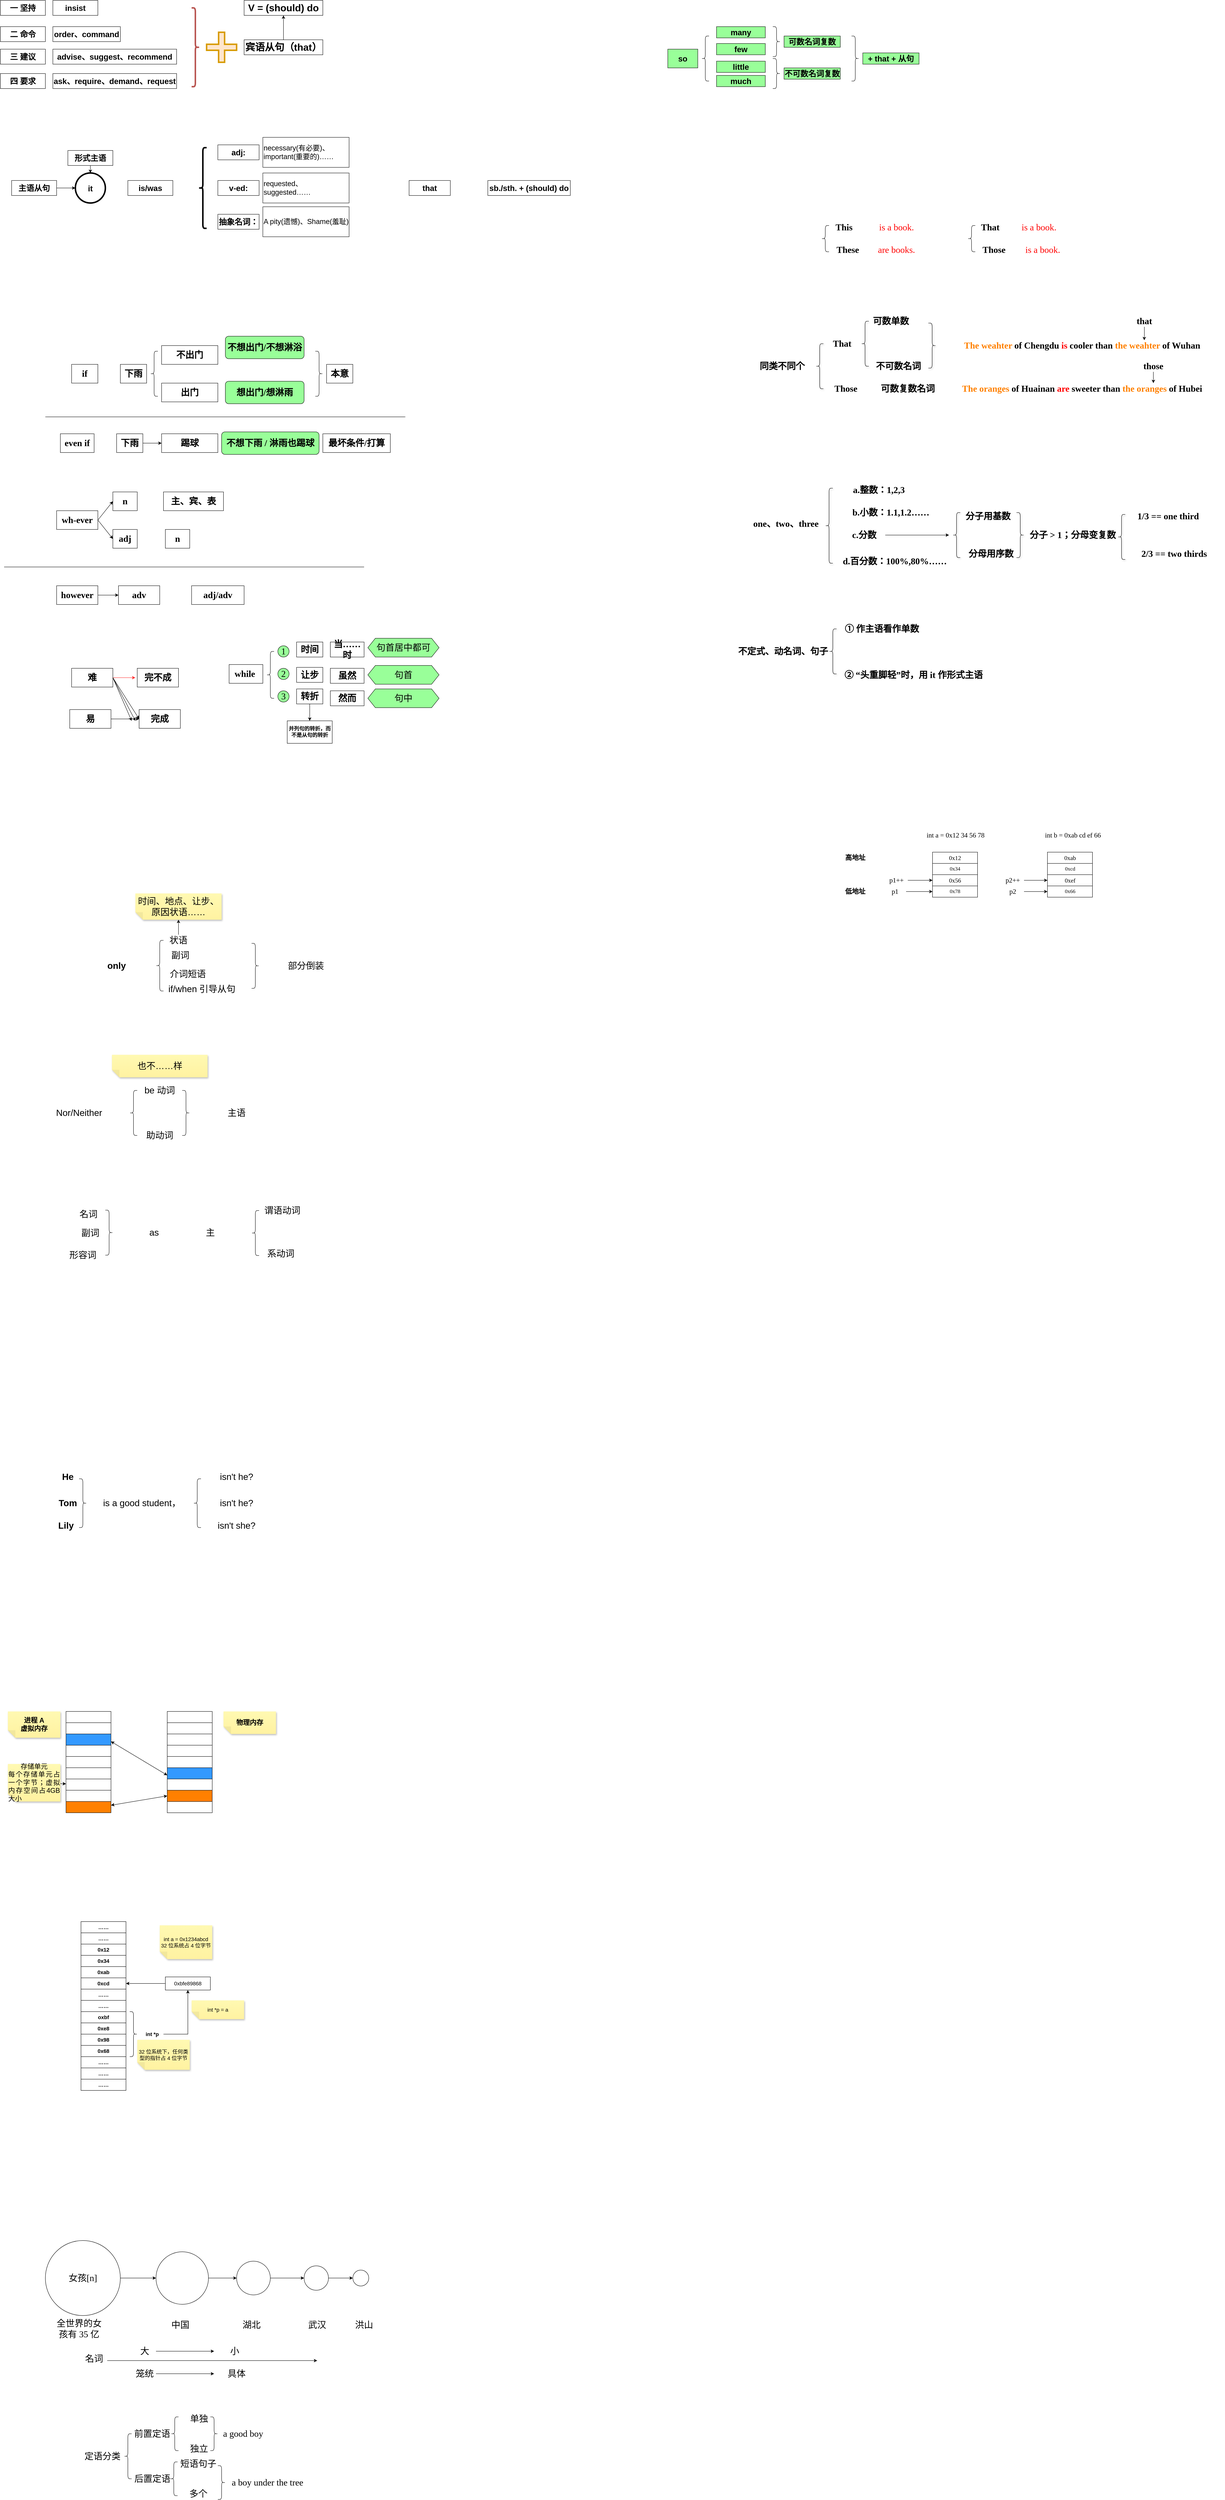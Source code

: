 <mxfile version="20.8.22" type="github">
  <diagram id="H5bZnThyTOFxZsQUVONp" name="第 1 页">
    <mxGraphModel dx="1196" dy="581" grid="1" gridSize="10" guides="1" tooltips="1" connect="1" arrows="1" fold="1" page="1" pageScale="1" pageWidth="1654" pageHeight="2336" math="0" shadow="0">
      <root>
        <mxCell id="0" />
        <mxCell id="1" parent="0" />
        <mxCell id="KYvv3Hid_eQUctE69m2f-2" value="&lt;b&gt;&lt;font style=&quot;font-size: 21px;&quot;&gt;insist&lt;/font&gt;&lt;/b&gt;" style="rounded=0;whiteSpace=wrap;html=1;" parent="1" vertex="1">
          <mxGeometry x="160" y="160" width="120" height="40" as="geometry" />
        </mxCell>
        <mxCell id="KYvv3Hid_eQUctE69m2f-3" value="&lt;span style=&quot;font-size: 21px;&quot;&gt;&lt;b&gt;order、command&lt;/b&gt;&lt;/span&gt;" style="rounded=0;whiteSpace=wrap;html=1;" parent="1" vertex="1">
          <mxGeometry x="160" y="230" width="180" height="40" as="geometry" />
        </mxCell>
        <mxCell id="KYvv3Hid_eQUctE69m2f-4" value="&lt;b&gt;&lt;font style=&quot;font-size: 21px;&quot;&gt;advise、suggest、recommend&lt;/font&gt;&lt;/b&gt;" style="rounded=0;whiteSpace=wrap;html=1;" parent="1" vertex="1">
          <mxGeometry x="160" y="290" width="330" height="40" as="geometry" />
        </mxCell>
        <mxCell id="KYvv3Hid_eQUctE69m2f-10" value="" style="shape=curlyBracket;whiteSpace=wrap;html=1;rounded=1;flipH=1;fontSize=21;fillColor=#f8cecc;strokeColor=#b85450;strokeWidth=4;" parent="1" vertex="1">
          <mxGeometry x="530" y="180" width="20" height="210" as="geometry" />
        </mxCell>
        <mxCell id="KYvv3Hid_eQUctE69m2f-27" style="edgeStyle=orthogonalEdgeStyle;rounded=0;orthogonalLoop=1;jettySize=auto;html=1;exitX=0.5;exitY=0;exitDx=0;exitDy=0;entryX=0.5;entryY=1;entryDx=0;entryDy=0;fontSize=26;" parent="1" source="KYvv3Hid_eQUctE69m2f-13" target="KYvv3Hid_eQUctE69m2f-26" edge="1">
          <mxGeometry relative="1" as="geometry" />
        </mxCell>
        <mxCell id="KYvv3Hid_eQUctE69m2f-13" value="&lt;b style=&quot;&quot;&gt;&lt;font style=&quot;font-size: 26px;&quot;&gt;宾语从句（that）&lt;/font&gt;&lt;/b&gt;" style="rounded=0;whiteSpace=wrap;html=1;" parent="1" vertex="1">
          <mxGeometry x="670" y="265" width="210" height="40" as="geometry" />
        </mxCell>
        <mxCell id="KYvv3Hid_eQUctE69m2f-20" value="&lt;b&gt;&lt;font style=&quot;font-size: 21px;&quot;&gt;ask、require、demand、request&lt;/font&gt;&lt;/b&gt;" style="rounded=0;whiteSpace=wrap;html=1;" parent="1" vertex="1">
          <mxGeometry x="160" y="355" width="330" height="40" as="geometry" />
        </mxCell>
        <mxCell id="KYvv3Hid_eQUctE69m2f-21" value="&lt;span style=&quot;font-size: 21px;&quot;&gt;&lt;b&gt;一 坚持&lt;/b&gt;&lt;/span&gt;" style="rounded=0;whiteSpace=wrap;html=1;" parent="1" vertex="1">
          <mxGeometry x="20" y="160" width="120" height="40" as="geometry" />
        </mxCell>
        <mxCell id="KYvv3Hid_eQUctE69m2f-22" value="&lt;span style=&quot;font-size: 21px;&quot;&gt;&lt;b&gt;二 命令&lt;/b&gt;&lt;/span&gt;" style="rounded=0;whiteSpace=wrap;html=1;" parent="1" vertex="1">
          <mxGeometry x="20" y="230" width="120" height="40" as="geometry" />
        </mxCell>
        <mxCell id="KYvv3Hid_eQUctE69m2f-23" value="&lt;span style=&quot;font-size: 21px;&quot;&gt;&lt;b&gt;三 建议&lt;/b&gt;&lt;/span&gt;" style="rounded=0;whiteSpace=wrap;html=1;" parent="1" vertex="1">
          <mxGeometry x="20" y="290" width="120" height="40" as="geometry" />
        </mxCell>
        <mxCell id="KYvv3Hid_eQUctE69m2f-24" value="&lt;span style=&quot;font-size: 21px;&quot;&gt;&lt;b&gt;四 要求&lt;/b&gt;&lt;/span&gt;" style="rounded=0;whiteSpace=wrap;html=1;" parent="1" vertex="1">
          <mxGeometry x="20" y="355" width="120" height="40" as="geometry" />
        </mxCell>
        <mxCell id="KYvv3Hid_eQUctE69m2f-25" value="" style="shape=cross;whiteSpace=wrap;html=1;strokeWidth=4;fontSize=21;fillColor=#ffe6cc;strokeColor=#d79b00;" parent="1" vertex="1">
          <mxGeometry x="570" y="245" width="80" height="80" as="geometry" />
        </mxCell>
        <mxCell id="KYvv3Hid_eQUctE69m2f-26" value="&lt;b style=&quot;&quot;&gt;&lt;font style=&quot;font-size: 26px;&quot;&gt;V = (should) do&lt;/font&gt;&lt;/b&gt;" style="rounded=0;whiteSpace=wrap;html=1;" parent="1" vertex="1">
          <mxGeometry x="670" y="160" width="210" height="40" as="geometry" />
        </mxCell>
        <mxCell id="KYvv3Hid_eQUctE69m2f-33" style="edgeStyle=orthogonalEdgeStyle;rounded=0;orthogonalLoop=1;jettySize=auto;html=1;exitX=1;exitY=0.5;exitDx=0;exitDy=0;entryX=0;entryY=0.5;entryDx=0;entryDy=0;fontSize=26;" parent="1" source="KYvv3Hid_eQUctE69m2f-28" target="KYvv3Hid_eQUctE69m2f-30" edge="1">
          <mxGeometry relative="1" as="geometry" />
        </mxCell>
        <mxCell id="KYvv3Hid_eQUctE69m2f-28" value="&lt;span style=&quot;font-size: 21px;&quot;&gt;&lt;b&gt;主语从句&lt;/b&gt;&lt;/span&gt;" style="rounded=0;whiteSpace=wrap;html=1;" parent="1" vertex="1">
          <mxGeometry x="50" y="640" width="120" height="40" as="geometry" />
        </mxCell>
        <mxCell id="KYvv3Hid_eQUctE69m2f-30" value="&lt;span style=&quot;font-size: 21px;&quot;&gt;&lt;b&gt;it&lt;/b&gt;&lt;/span&gt;" style="ellipse;whiteSpace=wrap;html=1;aspect=fixed;strokeWidth=4;fontSize=26;" parent="1" vertex="1">
          <mxGeometry x="220" y="620" width="80" height="80" as="geometry" />
        </mxCell>
        <mxCell id="KYvv3Hid_eQUctE69m2f-32" value="" style="edgeStyle=orthogonalEdgeStyle;rounded=0;orthogonalLoop=1;jettySize=auto;html=1;fontSize=26;" parent="1" source="KYvv3Hid_eQUctE69m2f-31" target="KYvv3Hid_eQUctE69m2f-30" edge="1">
          <mxGeometry relative="1" as="geometry" />
        </mxCell>
        <mxCell id="KYvv3Hid_eQUctE69m2f-31" value="&lt;span style=&quot;font-size: 21px;&quot;&gt;&lt;b&gt;形式主语&lt;/b&gt;&lt;/span&gt;" style="rounded=0;whiteSpace=wrap;html=1;" parent="1" vertex="1">
          <mxGeometry x="200" y="560" width="120" height="40" as="geometry" />
        </mxCell>
        <mxCell id="KYvv3Hid_eQUctE69m2f-34" value="&lt;span style=&quot;font-size: 21px;&quot;&gt;&lt;b&gt;is/was&lt;/b&gt;&lt;/span&gt;" style="rounded=0;whiteSpace=wrap;html=1;" parent="1" vertex="1">
          <mxGeometry x="360" y="640" width="120" height="40" as="geometry" />
        </mxCell>
        <mxCell id="KYvv3Hid_eQUctE69m2f-35" value="" style="shape=image;html=1;verticalAlign=top;verticalLabelPosition=bottom;labelBackgroundColor=#ffffff;imageAspect=0;aspect=fixed;image=https://cdn4.iconfinder.com/data/icons/evil-icons-user-interface/64/plus-128.png;strokeWidth=4;fontSize=26;" parent="1" vertex="1">
          <mxGeometry x="310" y="640" width="40" height="40" as="geometry" />
        </mxCell>
        <mxCell id="KYvv3Hid_eQUctE69m2f-36" value="" style="shape=image;html=1;verticalAlign=top;verticalLabelPosition=bottom;labelBackgroundColor=#ffffff;imageAspect=0;aspect=fixed;image=https://cdn4.iconfinder.com/data/icons/evil-icons-user-interface/64/plus-128.png;strokeWidth=4;fontSize=26;" parent="1" vertex="1">
          <mxGeometry x="490" y="640" width="40" height="40" as="geometry" />
        </mxCell>
        <mxCell id="KYvv3Hid_eQUctE69m2f-37" value="" style="shape=curlyBracket;whiteSpace=wrap;html=1;rounded=1;strokeWidth=4;fontSize=26;" parent="1" vertex="1">
          <mxGeometry x="550" y="552.5" width="20" height="215" as="geometry" />
        </mxCell>
        <mxCell id="KYvv3Hid_eQUctE69m2f-38" value="&lt;span style=&quot;font-size: 21px;&quot;&gt;&lt;b&gt;adj:&lt;/b&gt;&lt;/span&gt;" style="rounded=0;whiteSpace=wrap;html=1;" parent="1" vertex="1">
          <mxGeometry x="600" y="545" width="110" height="40" as="geometry" />
        </mxCell>
        <mxCell id="KYvv3Hid_eQUctE69m2f-39" value="&lt;span style=&quot;font-size: 21px;&quot;&gt;&lt;b&gt;v-ed:&lt;/b&gt;&lt;/span&gt;" style="rounded=0;whiteSpace=wrap;html=1;" parent="1" vertex="1">
          <mxGeometry x="600" y="640" width="110" height="40" as="geometry" />
        </mxCell>
        <mxCell id="KYvv3Hid_eQUctE69m2f-40" value="&lt;span style=&quot;font-size: 21px;&quot;&gt;&lt;b&gt;抽象名词：&lt;/b&gt;&lt;/span&gt;" style="rounded=0;whiteSpace=wrap;html=1;" parent="1" vertex="1">
          <mxGeometry x="600" y="730" width="110" height="40" as="geometry" />
        </mxCell>
        <mxCell id="KYvv3Hid_eQUctE69m2f-41" value="&lt;font style=&quot;font-size: 19px;&quot;&gt;necessary(有必要)、important(重要的)……&lt;/font&gt;&lt;div style=&quot;&quot;&gt;&lt;/div&gt;" style="rounded=0;whiteSpace=wrap;html=1;align=left;" parent="1" vertex="1">
          <mxGeometry x="720" y="525" width="230" height="80" as="geometry" />
        </mxCell>
        <mxCell id="KYvv3Hid_eQUctE69m2f-42" value="&lt;font style=&quot;font-size: 19px;&quot;&gt;requested、suggested……&lt;/font&gt;&lt;div style=&quot;&quot;&gt;&lt;/div&gt;" style="rounded=0;whiteSpace=wrap;html=1;align=left;" parent="1" vertex="1">
          <mxGeometry x="720" y="620" width="230" height="80" as="geometry" />
        </mxCell>
        <mxCell id="KYvv3Hid_eQUctE69m2f-43" value="&lt;font style=&quot;font-size: 19px;&quot;&gt;A pity(遗憾)、Shame(羞耻)&lt;/font&gt;&lt;div style=&quot;&quot;&gt;&lt;/div&gt;" style="rounded=0;whiteSpace=wrap;html=1;align=left;" parent="1" vertex="1">
          <mxGeometry x="720" y="710" width="230" height="80" as="geometry" />
        </mxCell>
        <mxCell id="KYvv3Hid_eQUctE69m2f-44" value="" style="shape=image;html=1;verticalAlign=top;verticalLabelPosition=bottom;labelBackgroundColor=#ffffff;imageAspect=0;aspect=fixed;image=https://cdn4.iconfinder.com/data/icons/evil-icons-user-interface/64/plus-128.png;strokeWidth=4;fontSize=26;" parent="1" vertex="1">
          <mxGeometry x="1000" y="617.5" width="85" height="85" as="geometry" />
        </mxCell>
        <mxCell id="KYvv3Hid_eQUctE69m2f-45" value="&lt;span style=&quot;font-size: 21px;&quot;&gt;&lt;b&gt;that&lt;/b&gt;&lt;/span&gt;" style="rounded=0;whiteSpace=wrap;html=1;" parent="1" vertex="1">
          <mxGeometry x="1110" y="640" width="110" height="40" as="geometry" />
        </mxCell>
        <mxCell id="KYvv3Hid_eQUctE69m2f-46" value="" style="shape=image;html=1;verticalAlign=top;verticalLabelPosition=bottom;labelBackgroundColor=#ffffff;imageAspect=0;aspect=fixed;image=https://cdn4.iconfinder.com/data/icons/evil-icons-user-interface/64/plus-128.png;strokeWidth=4;fontSize=26;" parent="1" vertex="1">
          <mxGeometry x="1250" y="640" width="40" height="40" as="geometry" />
        </mxCell>
        <mxCell id="KYvv3Hid_eQUctE69m2f-47" value="&lt;span style=&quot;font-size: 21px;&quot;&gt;&lt;b&gt;sb./sth. + (should) do&lt;/b&gt;&lt;/span&gt;" style="rounded=0;whiteSpace=wrap;html=1;" parent="1" vertex="1">
          <mxGeometry x="1320" y="640" width="220" height="40" as="geometry" />
        </mxCell>
        <mxCell id="7__XzJdbbIcyg_RKuoEv-1" value="&lt;font style=&quot;font-size: 24px;&quot; face=&quot;Comic Sans MS&quot;&gt;&lt;b&gt;if&lt;/b&gt;&lt;/font&gt;" style="rounded=0;whiteSpace=wrap;html=1;" parent="1" vertex="1">
          <mxGeometry x="210" y="1130" width="70" height="50" as="geometry" />
        </mxCell>
        <mxCell id="7__XzJdbbIcyg_RKuoEv-2" value="&lt;font face=&quot;Comic Sans MS&quot;&gt;&lt;span style=&quot;font-size: 24px;&quot;&gt;&lt;b&gt;下雨&lt;/b&gt;&lt;/span&gt;&lt;/font&gt;" style="rounded=0;whiteSpace=wrap;html=1;" parent="1" vertex="1">
          <mxGeometry x="340" y="1130" width="70" height="50" as="geometry" />
        </mxCell>
        <mxCell id="7__XzJdbbIcyg_RKuoEv-3" value="" style="shape=image;html=1;verticalAlign=top;verticalLabelPosition=bottom;labelBackgroundColor=#ffffff;imageAspect=0;aspect=fixed;image=https://cdn4.iconfinder.com/data/icons/evil-icons-user-interface/64/plus-128.png;strokeColor=#000000;fontSize=18;fillColor=#FFFFFF;fontFamily=Comic Sans MS;" parent="1" vertex="1">
          <mxGeometry x="280" y="1130" width="50" height="50" as="geometry" />
        </mxCell>
        <mxCell id="7__XzJdbbIcyg_RKuoEv-4" value="" style="shape=curlyBracket;whiteSpace=wrap;html=1;rounded=1;labelPosition=left;verticalLabelPosition=middle;align=right;verticalAlign=middle;strokeColor=#000000;fontFamily=Comic Sans MS;fontSize=24;" parent="1" vertex="1">
          <mxGeometry x="420" y="1095" width="20" height="120" as="geometry" />
        </mxCell>
        <mxCell id="7__XzJdbbIcyg_RKuoEv-5" value="&lt;font face=&quot;Comic Sans MS&quot;&gt;&lt;span style=&quot;font-size: 24px;&quot;&gt;&lt;b&gt;不出门&lt;/b&gt;&lt;/span&gt;&lt;/font&gt;" style="rounded=0;whiteSpace=wrap;html=1;" parent="1" vertex="1">
          <mxGeometry x="450" y="1080" width="150" height="50" as="geometry" />
        </mxCell>
        <mxCell id="7__XzJdbbIcyg_RKuoEv-6" value="&lt;font face=&quot;Comic Sans MS&quot;&gt;&lt;span style=&quot;font-size: 24px;&quot;&gt;&lt;b&gt;出门&lt;/b&gt;&lt;/span&gt;&lt;/font&gt;" style="rounded=0;whiteSpace=wrap;html=1;" parent="1" vertex="1">
          <mxGeometry x="450" y="1180" width="150" height="50" as="geometry" />
        </mxCell>
        <mxCell id="7__XzJdbbIcyg_RKuoEv-9" value="&lt;b style=&quot;border-color: var(--border-color);&quot;&gt;不想出门/不想淋浴&lt;/b&gt;" style="rounded=1;whiteSpace=wrap;html=1;fontFamily=Comic Sans MS;fontSize=24;fillColor=#99FF99;" parent="1" vertex="1">
          <mxGeometry x="620" y="1055" width="210" height="60" as="geometry" />
        </mxCell>
        <mxCell id="7__XzJdbbIcyg_RKuoEv-10" value="&lt;b style=&quot;border-color: var(--border-color);&quot;&gt;想出门/想淋雨&lt;/b&gt;" style="rounded=1;whiteSpace=wrap;html=1;fontFamily=Comic Sans MS;fontSize=24;fillColor=#99FF99;" parent="1" vertex="1">
          <mxGeometry x="620" y="1175" width="210" height="60" as="geometry" />
        </mxCell>
        <mxCell id="7__XzJdbbIcyg_RKuoEv-11" value="" style="shape=curlyBracket;whiteSpace=wrap;html=1;rounded=1;flipH=1;labelPosition=right;verticalLabelPosition=middle;align=left;verticalAlign=middle;strokeColor=#000000;fontFamily=Comic Sans MS;fontSize=24;fillColor=#99FF99;" parent="1" vertex="1">
          <mxGeometry x="860" y="1095" width="20" height="120" as="geometry" />
        </mxCell>
        <mxCell id="7__XzJdbbIcyg_RKuoEv-12" value="&lt;font face=&quot;Comic Sans MS&quot;&gt;&lt;span style=&quot;font-size: 24px;&quot;&gt;&lt;b&gt;本意&lt;/b&gt;&lt;/span&gt;&lt;/font&gt;" style="rounded=0;whiteSpace=wrap;html=1;" parent="1" vertex="1">
          <mxGeometry x="890" y="1130" width="70" height="50" as="geometry" />
        </mxCell>
        <mxCell id="7__XzJdbbIcyg_RKuoEv-14" value="" style="endArrow=none;html=1;rounded=0;fontFamily=Comic Sans MS;fontSize=24;" parent="1" edge="1">
          <mxGeometry width="50" height="50" relative="1" as="geometry">
            <mxPoint x="140" y="1270" as="sourcePoint" />
            <mxPoint x="1100" y="1270" as="targetPoint" />
          </mxGeometry>
        </mxCell>
        <mxCell id="7__XzJdbbIcyg_RKuoEv-15" value="&lt;font style=&quot;font-size: 24px;&quot; face=&quot;Comic Sans MS&quot;&gt;&lt;b&gt;even if&lt;/b&gt;&lt;/font&gt;" style="rounded=0;whiteSpace=wrap;html=1;" parent="1" vertex="1">
          <mxGeometry x="180" y="1315" width="90" height="50" as="geometry" />
        </mxCell>
        <mxCell id="7__XzJdbbIcyg_RKuoEv-25" style="edgeStyle=orthogonalEdgeStyle;rounded=0;orthogonalLoop=1;jettySize=auto;html=1;exitX=1;exitY=0.5;exitDx=0;exitDy=0;entryX=0;entryY=0.5;entryDx=0;entryDy=0;fontFamily=Comic Sans MS;fontSize=24;" parent="1" source="7__XzJdbbIcyg_RKuoEv-16" target="7__XzJdbbIcyg_RKuoEv-19" edge="1">
          <mxGeometry relative="1" as="geometry" />
        </mxCell>
        <mxCell id="7__XzJdbbIcyg_RKuoEv-16" value="&lt;font face=&quot;Comic Sans MS&quot;&gt;&lt;span style=&quot;font-size: 24px;&quot;&gt;&lt;b&gt;下雨&lt;/b&gt;&lt;/span&gt;&lt;/font&gt;" style="rounded=0;whiteSpace=wrap;html=1;" parent="1" vertex="1">
          <mxGeometry x="330" y="1315" width="70" height="50" as="geometry" />
        </mxCell>
        <mxCell id="7__XzJdbbIcyg_RKuoEv-17" value="" style="shape=image;html=1;verticalAlign=top;verticalLabelPosition=bottom;labelBackgroundColor=#ffffff;imageAspect=0;aspect=fixed;image=https://cdn4.iconfinder.com/data/icons/evil-icons-user-interface/64/plus-128.png;strokeColor=#000000;fontSize=18;fillColor=#FFFFFF;fontFamily=Comic Sans MS;" parent="1" vertex="1">
          <mxGeometry x="270" y="1315" width="50" height="50" as="geometry" />
        </mxCell>
        <mxCell id="7__XzJdbbIcyg_RKuoEv-19" value="&lt;font face=&quot;Comic Sans MS&quot;&gt;&lt;span style=&quot;font-size: 24px;&quot;&gt;&lt;b&gt;踢球&lt;/b&gt;&lt;/span&gt;&lt;/font&gt;" style="rounded=0;whiteSpace=wrap;html=1;" parent="1" vertex="1">
          <mxGeometry x="450" y="1315" width="150" height="50" as="geometry" />
        </mxCell>
        <mxCell id="7__XzJdbbIcyg_RKuoEv-21" value="&lt;b style=&quot;border-color: var(--border-color);&quot;&gt;不想下雨 / 淋雨也踢球&lt;/b&gt;" style="rounded=1;whiteSpace=wrap;html=1;fontFamily=Comic Sans MS;fontSize=24;fillColor=#99FF99;" parent="1" vertex="1">
          <mxGeometry x="610" y="1310" width="260" height="60" as="geometry" />
        </mxCell>
        <mxCell id="7__XzJdbbIcyg_RKuoEv-24" value="&lt;font face=&quot;Comic Sans MS&quot;&gt;&lt;span style=&quot;font-size: 24px;&quot;&gt;&lt;b&gt;最坏条件/打算&lt;/b&gt;&lt;/span&gt;&lt;/font&gt;" style="rounded=0;whiteSpace=wrap;html=1;" parent="1" vertex="1">
          <mxGeometry x="880" y="1315" width="180" height="50" as="geometry" />
        </mxCell>
        <mxCell id="7__XzJdbbIcyg_RKuoEv-29" style="rounded=0;orthogonalLoop=1;jettySize=auto;html=1;exitX=1;exitY=0.5;exitDx=0;exitDy=0;entryX=0;entryY=0.5;entryDx=0;entryDy=0;fontFamily=Comic Sans MS;fontSize=24;" parent="1" source="7__XzJdbbIcyg_RKuoEv-26" edge="1">
          <mxGeometry relative="1" as="geometry">
            <mxPoint x="320" y="1495" as="targetPoint" />
          </mxGeometry>
        </mxCell>
        <mxCell id="7__XzJdbbIcyg_RKuoEv-30" style="edgeStyle=none;rounded=0;orthogonalLoop=1;jettySize=auto;html=1;exitX=1;exitY=0.5;exitDx=0;exitDy=0;entryX=0;entryY=0.5;entryDx=0;entryDy=0;fontFamily=Comic Sans MS;fontSize=24;" parent="1" source="7__XzJdbbIcyg_RKuoEv-26" edge="1">
          <mxGeometry relative="1" as="geometry">
            <mxPoint x="320" y="1595" as="targetPoint" />
          </mxGeometry>
        </mxCell>
        <mxCell id="7__XzJdbbIcyg_RKuoEv-26" value="&lt;font style=&quot;font-size: 24px;&quot; face=&quot;Comic Sans MS&quot;&gt;&lt;b&gt;wh-ever&lt;/b&gt;&lt;/font&gt;" style="rounded=0;whiteSpace=wrap;html=1;" parent="1" vertex="1">
          <mxGeometry x="170" y="1520" width="110" height="50" as="geometry" />
        </mxCell>
        <mxCell id="7__XzJdbbIcyg_RKuoEv-31" value="&lt;font style=&quot;font-size: 24px;&quot; face=&quot;Comic Sans MS&quot;&gt;&lt;b&gt;n&lt;/b&gt;&lt;/font&gt;" style="rounded=0;whiteSpace=wrap;html=1;" parent="1" vertex="1">
          <mxGeometry x="320" y="1470" width="65" height="50" as="geometry" />
        </mxCell>
        <mxCell id="7__XzJdbbIcyg_RKuoEv-32" value="&lt;font style=&quot;font-size: 24px;&quot; face=&quot;Comic Sans MS&quot;&gt;&lt;b&gt;adj&lt;/b&gt;&lt;/font&gt;" style="rounded=0;whiteSpace=wrap;html=1;" parent="1" vertex="1">
          <mxGeometry x="320" y="1570" width="65" height="50" as="geometry" />
        </mxCell>
        <mxCell id="7__XzJdbbIcyg_RKuoEv-35" value="" style="shape=image;html=1;verticalAlign=top;verticalLabelPosition=bottom;labelBackgroundColor=#ffffff;imageAspect=0;aspect=fixed;image=https://cdn4.iconfinder.com/data/icons/evil-icons-user-interface/64/plus-128.png;strokeColor=#000000;fontSize=18;fillColor=#FFFFFF;fontFamily=Comic Sans MS;" parent="1" vertex="1">
          <mxGeometry x="390" y="1470" width="50" height="50" as="geometry" />
        </mxCell>
        <mxCell id="7__XzJdbbIcyg_RKuoEv-36" value="" style="shape=image;html=1;verticalAlign=top;verticalLabelPosition=bottom;labelBackgroundColor=#ffffff;imageAspect=0;aspect=fixed;image=https://cdn4.iconfinder.com/data/icons/evil-icons-user-interface/64/plus-128.png;strokeColor=#000000;fontSize=18;fillColor=#FFFFFF;fontFamily=Comic Sans MS;" parent="1" vertex="1">
          <mxGeometry x="390" y="1570" width="50" height="50" as="geometry" />
        </mxCell>
        <mxCell id="7__XzJdbbIcyg_RKuoEv-37" value="&lt;font style=&quot;font-size: 24px;&quot; face=&quot;Comic Sans MS&quot;&gt;&lt;b&gt;主、宾、表&lt;/b&gt;&lt;/font&gt;" style="rounded=0;whiteSpace=wrap;html=1;" parent="1" vertex="1">
          <mxGeometry x="455" y="1470" width="160" height="50" as="geometry" />
        </mxCell>
        <mxCell id="7__XzJdbbIcyg_RKuoEv-38" value="&lt;font style=&quot;font-size: 24px;&quot; face=&quot;Comic Sans MS&quot;&gt;&lt;b&gt;n&lt;/b&gt;&lt;/font&gt;" style="rounded=0;whiteSpace=wrap;html=1;" parent="1" vertex="1">
          <mxGeometry x="460" y="1570" width="65" height="50" as="geometry" />
        </mxCell>
        <mxCell id="7__XzJdbbIcyg_RKuoEv-40" style="edgeStyle=none;rounded=0;orthogonalLoop=1;jettySize=auto;html=1;exitX=1;exitY=0.5;exitDx=0;exitDy=0;entryX=0;entryY=0.5;entryDx=0;entryDy=0;fontFamily=Comic Sans MS;fontSize=24;" parent="1" source="7__XzJdbbIcyg_RKuoEv-41" target="7__XzJdbbIcyg_RKuoEv-45" edge="1">
          <mxGeometry relative="1" as="geometry" />
        </mxCell>
        <mxCell id="7__XzJdbbIcyg_RKuoEv-41" value="&lt;font style=&quot;font-size: 24px;&quot; face=&quot;Comic Sans MS&quot;&gt;&lt;b&gt;however&lt;/b&gt;&lt;/font&gt;" style="rounded=0;whiteSpace=wrap;html=1;" parent="1" vertex="1">
          <mxGeometry x="170" y="1720" width="110" height="50" as="geometry" />
        </mxCell>
        <mxCell id="7__XzJdbbIcyg_RKuoEv-45" value="&lt;font style=&quot;font-size: 24px;&quot; face=&quot;Comic Sans MS&quot;&gt;&lt;b&gt;adv&lt;/b&gt;&lt;/font&gt;" style="rounded=0;whiteSpace=wrap;html=1;" parent="1" vertex="1">
          <mxGeometry x="335" y="1720" width="110" height="50" as="geometry" />
        </mxCell>
        <mxCell id="7__XzJdbbIcyg_RKuoEv-49" value="" style="shape=image;html=1;verticalAlign=top;verticalLabelPosition=bottom;labelBackgroundColor=#ffffff;imageAspect=0;aspect=fixed;image=https://cdn4.iconfinder.com/data/icons/evil-icons-user-interface/64/plus-128.png;strokeColor=#000000;fontSize=18;fillColor=#FFFFFF;fontFamily=Comic Sans MS;" parent="1" vertex="1">
          <mxGeometry x="460" y="1720" width="50" height="50" as="geometry" />
        </mxCell>
        <mxCell id="7__XzJdbbIcyg_RKuoEv-51" value="&lt;font style=&quot;font-size: 24px;&quot; face=&quot;Comic Sans MS&quot;&gt;&lt;b&gt;adj/adv&lt;/b&gt;&lt;/font&gt;" style="rounded=0;whiteSpace=wrap;html=1;" parent="1" vertex="1">
          <mxGeometry x="530" y="1720" width="140" height="50" as="geometry" />
        </mxCell>
        <mxCell id="7__XzJdbbIcyg_RKuoEv-52" value="" style="endArrow=none;html=1;rounded=0;fontFamily=Comic Sans MS;fontSize=24;" parent="1" edge="1">
          <mxGeometry width="50" height="50" relative="1" as="geometry">
            <mxPoint x="30" y="1670" as="sourcePoint" />
            <mxPoint x="990" y="1670" as="targetPoint" />
          </mxGeometry>
        </mxCell>
        <mxCell id="7__XzJdbbIcyg_RKuoEv-57" style="edgeStyle=none;rounded=0;orthogonalLoop=1;jettySize=auto;html=1;fontFamily=Comic Sans MS;fontSize=24;fillColor=#FF3333;strokeColor=#FF3333;" parent="1" source="7__XzJdbbIcyg_RKuoEv-53" edge="1">
          <mxGeometry relative="1" as="geometry">
            <mxPoint x="380" y="1965" as="targetPoint" />
          </mxGeometry>
        </mxCell>
        <mxCell id="7__XzJdbbIcyg_RKuoEv-59" style="edgeStyle=none;rounded=0;orthogonalLoop=1;jettySize=auto;html=1;exitX=1;exitY=0.5;exitDx=0;exitDy=0;entryX=0;entryY=0.5;entryDx=0;entryDy=0;fontFamily=Comic Sans MS;fontSize=24;strokeColor=#000000;" parent="1" source="7__XzJdbbIcyg_RKuoEv-53" target="7__XzJdbbIcyg_RKuoEv-55" edge="1">
          <mxGeometry relative="1" as="geometry" />
        </mxCell>
        <mxCell id="7__XzJdbbIcyg_RKuoEv-61" style="edgeStyle=none;rounded=0;orthogonalLoop=1;jettySize=auto;html=1;exitX=1;exitY=0.5;exitDx=0;exitDy=0;strokeColor=#000000;fontFamily=Comic Sans MS;fontSize=24;fillColor=#FF3333;" parent="1" source="7__XzJdbbIcyg_RKuoEv-53" edge="1">
          <mxGeometry relative="1" as="geometry">
            <mxPoint x="380" y="2080" as="targetPoint" />
          </mxGeometry>
        </mxCell>
        <mxCell id="7__XzJdbbIcyg_RKuoEv-62" style="edgeStyle=none;rounded=0;orthogonalLoop=1;jettySize=auto;html=1;exitX=1;exitY=0.5;exitDx=0;exitDy=0;strokeColor=#000000;fontFamily=Comic Sans MS;fontSize=24;fillColor=#FF3333;" parent="1" source="7__XzJdbbIcyg_RKuoEv-53" edge="1">
          <mxGeometry relative="1" as="geometry">
            <mxPoint x="370" y="2080" as="targetPoint" />
          </mxGeometry>
        </mxCell>
        <mxCell id="7__XzJdbbIcyg_RKuoEv-53" value="&lt;font style=&quot;font-size: 24px;&quot; face=&quot;Comic Sans MS&quot;&gt;&lt;b&gt;难&lt;/b&gt;&lt;/font&gt;" style="rounded=0;whiteSpace=wrap;html=1;" parent="1" vertex="1">
          <mxGeometry x="210" y="1940" width="110" height="50" as="geometry" />
        </mxCell>
        <mxCell id="7__XzJdbbIcyg_RKuoEv-58" style="edgeStyle=none;rounded=0;orthogonalLoop=1;jettySize=auto;html=1;exitX=1;exitY=0.5;exitDx=0;exitDy=0;fontFamily=Comic Sans MS;fontSize=24;" parent="1" source="7__XzJdbbIcyg_RKuoEv-54" target="7__XzJdbbIcyg_RKuoEv-55" edge="1">
          <mxGeometry relative="1" as="geometry" />
        </mxCell>
        <mxCell id="7__XzJdbbIcyg_RKuoEv-54" value="&lt;font face=&quot;Comic Sans MS&quot;&gt;&lt;span style=&quot;font-size: 24px;&quot;&gt;&lt;b&gt;易&lt;/b&gt;&lt;/span&gt;&lt;/font&gt;" style="rounded=0;whiteSpace=wrap;html=1;" parent="1" vertex="1">
          <mxGeometry x="205" y="2050" width="110" height="50" as="geometry" />
        </mxCell>
        <mxCell id="7__XzJdbbIcyg_RKuoEv-55" value="&lt;font face=&quot;Comic Sans MS&quot;&gt;&lt;span style=&quot;font-size: 24px;&quot;&gt;&lt;b&gt;完成&lt;/b&gt;&lt;/span&gt;&lt;/font&gt;" style="rounded=0;whiteSpace=wrap;html=1;" parent="1" vertex="1">
          <mxGeometry x="390" y="2050" width="110" height="50" as="geometry" />
        </mxCell>
        <mxCell id="7__XzJdbbIcyg_RKuoEv-56" value="&lt;font face=&quot;Comic Sans MS&quot;&gt;&lt;span style=&quot;font-size: 24px;&quot;&gt;&lt;b&gt;完不成&lt;/b&gt;&lt;/span&gt;&lt;/font&gt;" style="rounded=0;whiteSpace=wrap;html=1;" parent="1" vertex="1">
          <mxGeometry x="385" y="1940" width="110" height="50" as="geometry" />
        </mxCell>
        <mxCell id="7__XzJdbbIcyg_RKuoEv-63" value="&lt;h1&gt;&lt;font style=&quot;font-size: 24px;&quot; face=&quot;Comic Sans MS&quot;&gt;&lt;b&gt;while&lt;span style=&quot;white-space: pre;&quot;&gt; &lt;/span&gt;&lt;/b&gt;&lt;/font&gt;&lt;/h1&gt;" style="rounded=0;whiteSpace=wrap;html=1;align=center;" parent="1" vertex="1">
          <mxGeometry x="630" y="1930" width="90" height="50" as="geometry" />
        </mxCell>
        <mxCell id="7__XzJdbbIcyg_RKuoEv-64" value="" style="shape=curlyBracket;whiteSpace=wrap;html=1;rounded=1;labelPosition=left;verticalLabelPosition=middle;align=right;verticalAlign=middle;strokeColor=#000000;fontFamily=Comic Sans MS;fontSize=24;fillColor=#99FF99;" parent="1" vertex="1">
          <mxGeometry x="730" y="1895" width="20" height="125" as="geometry" />
        </mxCell>
        <mxCell id="7__XzJdbbIcyg_RKuoEv-65" value="1" style="ellipse;whiteSpace=wrap;html=1;aspect=fixed;fontFamily=Comic Sans MS;fontSize=24;fillColor=#99FF99;" parent="1" vertex="1">
          <mxGeometry x="760" y="1880" width="30" height="30" as="geometry" />
        </mxCell>
        <mxCell id="7__XzJdbbIcyg_RKuoEv-67" value="2" style="ellipse;whiteSpace=wrap;html=1;aspect=fixed;fontFamily=Comic Sans MS;fontSize=24;fillColor=#99FF99;" parent="1" vertex="1">
          <mxGeometry x="760" y="1940" width="30" height="30" as="geometry" />
        </mxCell>
        <mxCell id="7__XzJdbbIcyg_RKuoEv-68" value="3" style="ellipse;whiteSpace=wrap;html=1;aspect=fixed;fontFamily=Comic Sans MS;fontSize=24;fillColor=#99FF99;" parent="1" vertex="1">
          <mxGeometry x="760" y="2000" width="30" height="30" as="geometry" />
        </mxCell>
        <mxCell id="7__XzJdbbIcyg_RKuoEv-70" value="&lt;font face=&quot;Comic Sans MS&quot;&gt;&lt;span style=&quot;font-size: 24px;&quot;&gt;&lt;b&gt;时间&lt;/b&gt;&lt;/span&gt;&lt;/font&gt;" style="rounded=0;whiteSpace=wrap;html=1;" parent="1" vertex="1">
          <mxGeometry x="810" y="1870" width="70" height="40" as="geometry" />
        </mxCell>
        <mxCell id="7__XzJdbbIcyg_RKuoEv-73" value="&lt;font face=&quot;Comic Sans MS&quot;&gt;&lt;span style=&quot;font-size: 24px;&quot;&gt;&lt;b&gt;让步&lt;/b&gt;&lt;/span&gt;&lt;/font&gt;" style="rounded=0;whiteSpace=wrap;html=1;" parent="1" vertex="1">
          <mxGeometry x="810" y="1937.5" width="70" height="40" as="geometry" />
        </mxCell>
        <mxCell id="7__XzJdbbIcyg_RKuoEv-82" value="" style="edgeStyle=none;rounded=0;orthogonalLoop=1;jettySize=auto;html=1;strokeColor=#000000;fontFamily=Comic Sans MS;fontSize=24;fillColor=#FF3333;" parent="1" source="7__XzJdbbIcyg_RKuoEv-74" target="7__XzJdbbIcyg_RKuoEv-81" edge="1">
          <mxGeometry relative="1" as="geometry" />
        </mxCell>
        <mxCell id="7__XzJdbbIcyg_RKuoEv-74" value="&lt;b style=&quot;border-color: var(--border-color); font-family: &amp;quot;Comic Sans MS&amp;quot;; font-size: 24px;&quot;&gt;转折&lt;/b&gt;" style="rounded=0;whiteSpace=wrap;html=1;" parent="1" vertex="1">
          <mxGeometry x="810" y="1995" width="70" height="40" as="geometry" />
        </mxCell>
        <mxCell id="7__XzJdbbIcyg_RKuoEv-75" value="&lt;font face=&quot;Comic Sans MS&quot;&gt;&lt;span style=&quot;font-size: 24px;&quot;&gt;&lt;b&gt;当……时&lt;/b&gt;&lt;/span&gt;&lt;/font&gt;" style="rounded=0;whiteSpace=wrap;html=1;" parent="1" vertex="1">
          <mxGeometry x="900" y="1870" width="90" height="40" as="geometry" />
        </mxCell>
        <mxCell id="7__XzJdbbIcyg_RKuoEv-76" value="&lt;font face=&quot;Comic Sans MS&quot;&gt;&lt;span style=&quot;font-size: 24px;&quot;&gt;&lt;b&gt;虽然&lt;/b&gt;&lt;/span&gt;&lt;/font&gt;" style="rounded=0;whiteSpace=wrap;html=1;" parent="1" vertex="1">
          <mxGeometry x="900" y="1940" width="90" height="40" as="geometry" />
        </mxCell>
        <mxCell id="7__XzJdbbIcyg_RKuoEv-77" value="&lt;font face=&quot;Comic Sans MS&quot;&gt;&lt;span style=&quot;font-size: 24px;&quot;&gt;&lt;b&gt;然而&lt;/b&gt;&lt;/span&gt;&lt;/font&gt;" style="rounded=0;whiteSpace=wrap;html=1;" parent="1" vertex="1">
          <mxGeometry x="900" y="2000" width="90" height="40" as="geometry" />
        </mxCell>
        <mxCell id="7__XzJdbbIcyg_RKuoEv-78" value="句首居中都可" style="shape=hexagon;perimeter=hexagonPerimeter2;whiteSpace=wrap;html=1;fixedSize=1;fontFamily=Comic Sans MS;fontSize=24;fillColor=#99FF99;" parent="1" vertex="1">
          <mxGeometry x="1000" y="1860" width="190" height="50" as="geometry" />
        </mxCell>
        <mxCell id="7__XzJdbbIcyg_RKuoEv-79" value="句首" style="shape=hexagon;perimeter=hexagonPerimeter2;whiteSpace=wrap;html=1;fixedSize=1;fontFamily=Comic Sans MS;fontSize=24;fillColor=#99FF99;" parent="1" vertex="1">
          <mxGeometry x="1000" y="1932.5" width="190" height="50" as="geometry" />
        </mxCell>
        <mxCell id="7__XzJdbbIcyg_RKuoEv-80" value="句中" style="shape=hexagon;perimeter=hexagonPerimeter2;whiteSpace=wrap;html=1;fixedSize=1;fontFamily=Comic Sans MS;fontSize=24;fillColor=#99FF99;" parent="1" vertex="1">
          <mxGeometry x="1000" y="1995" width="190" height="50" as="geometry" />
        </mxCell>
        <mxCell id="7__XzJdbbIcyg_RKuoEv-81" value="&lt;font style=&quot;font-size: 14px;&quot; face=&quot;Comic Sans MS&quot;&gt;&lt;b style=&quot;&quot;&gt;并列句的转折，而不是从句的转折&lt;/b&gt;&lt;/font&gt;" style="whiteSpace=wrap;html=1;rounded=0;" parent="1" vertex="1">
          <mxGeometry x="785" y="2080" width="120" height="60" as="geometry" />
        </mxCell>
        <mxCell id="7__XzJdbbIcyg_RKuoEv-124" value="&lt;font face=&quot;Helvetica&quot;&gt;&lt;span style=&quot;font-size: 21px;&quot;&gt;&lt;b&gt;so&lt;/b&gt;&lt;/span&gt;&lt;/font&gt;" style="rounded=0;whiteSpace=wrap;html=1;fontFamily=Comic Sans MS;fontSize=14;fillColor=#99FF99;" parent="1" vertex="1">
          <mxGeometry x="1800" y="290" width="80" height="50" as="geometry" />
        </mxCell>
        <mxCell id="7__XzJdbbIcyg_RKuoEv-125" value="" style="shape=curlyBracket;whiteSpace=wrap;html=1;rounded=1;labelPosition=left;verticalLabelPosition=middle;align=right;verticalAlign=middle;strokeColor=#000000;fontFamily=Comic Sans MS;fontSize=14;fillColor=#99FF99;" parent="1" vertex="1">
          <mxGeometry x="1890" y="255" width="20" height="120" as="geometry" />
        </mxCell>
        <mxCell id="7__XzJdbbIcyg_RKuoEv-126" value="&lt;font face=&quot;Helvetica&quot;&gt;&lt;span style=&quot;font-size: 21px;&quot;&gt;&lt;b&gt;many&lt;/b&gt;&lt;/span&gt;&lt;/font&gt;" style="rounded=0;whiteSpace=wrap;html=1;fontFamily=Comic Sans MS;fontSize=14;fillColor=#99FF99;" parent="1" vertex="1">
          <mxGeometry x="1930" y="230" width="130" height="30" as="geometry" />
        </mxCell>
        <mxCell id="7__XzJdbbIcyg_RKuoEv-127" value="&lt;font face=&quot;Helvetica&quot;&gt;&lt;span style=&quot;font-size: 21px;&quot;&gt;&lt;b&gt;much&lt;/b&gt;&lt;/span&gt;&lt;/font&gt;" style="rounded=0;whiteSpace=wrap;html=1;fontFamily=Comic Sans MS;fontSize=14;fillColor=#99FF99;" parent="1" vertex="1">
          <mxGeometry x="1930" y="360" width="130" height="30" as="geometry" />
        </mxCell>
        <mxCell id="7__XzJdbbIcyg_RKuoEv-128" value="&lt;font face=&quot;Helvetica&quot;&gt;&lt;span style=&quot;font-size: 21px;&quot;&gt;&lt;b&gt;little&lt;/b&gt;&lt;/span&gt;&lt;/font&gt;" style="rounded=0;whiteSpace=wrap;html=1;fontFamily=Comic Sans MS;fontSize=14;fillColor=#99FF99;" parent="1" vertex="1">
          <mxGeometry x="1930" y="322" width="130" height="30" as="geometry" />
        </mxCell>
        <mxCell id="7__XzJdbbIcyg_RKuoEv-129" value="&lt;font face=&quot;Helvetica&quot;&gt;&lt;span style=&quot;font-size: 21px;&quot;&gt;&lt;b&gt;few&lt;/b&gt;&lt;/span&gt;&lt;/font&gt;" style="rounded=0;whiteSpace=wrap;html=1;fontFamily=Comic Sans MS;fontSize=14;fillColor=#99FF99;" parent="1" vertex="1">
          <mxGeometry x="1930" y="275" width="130" height="30" as="geometry" />
        </mxCell>
        <mxCell id="7__XzJdbbIcyg_RKuoEv-130" value="" style="shape=curlyBracket;whiteSpace=wrap;html=1;rounded=1;flipH=1;labelPosition=right;verticalLabelPosition=middle;align=left;verticalAlign=middle;strokeColor=#000000;fontFamily=Comic Sans MS;fontSize=14;fillColor=#99FF99;" parent="1" vertex="1">
          <mxGeometry x="2080" y="230" width="20" height="80" as="geometry" />
        </mxCell>
        <mxCell id="7__XzJdbbIcyg_RKuoEv-131" value="" style="shape=curlyBracket;whiteSpace=wrap;html=1;rounded=1;flipH=1;labelPosition=right;verticalLabelPosition=middle;align=left;verticalAlign=middle;strokeColor=#000000;fontFamily=Comic Sans MS;fontSize=14;fillColor=#99FF99;" parent="1" vertex="1">
          <mxGeometry x="2080" y="315" width="20" height="80" as="geometry" />
        </mxCell>
        <mxCell id="7__XzJdbbIcyg_RKuoEv-132" value="&lt;font face=&quot;Helvetica&quot;&gt;&lt;span style=&quot;font-size: 21px;&quot;&gt;&lt;b&gt;可数名词复数&lt;/b&gt;&lt;/span&gt;&lt;/font&gt;" style="rounded=0;whiteSpace=wrap;html=1;fontFamily=Comic Sans MS;fontSize=14;fillColor=#99FF99;" parent="1" vertex="1">
          <mxGeometry x="2110" y="255" width="150" height="30" as="geometry" />
        </mxCell>
        <mxCell id="7__XzJdbbIcyg_RKuoEv-133" value="&lt;font face=&quot;Helvetica&quot;&gt;&lt;span style=&quot;font-size: 21px;&quot;&gt;&lt;b&gt;不可数名词复数&lt;/b&gt;&lt;/span&gt;&lt;/font&gt;" style="rounded=0;whiteSpace=wrap;html=1;fontFamily=Comic Sans MS;fontSize=14;fillColor=#99FF99;" parent="1" vertex="1">
          <mxGeometry x="2110" y="340" width="150" height="30" as="geometry" />
        </mxCell>
        <mxCell id="7__XzJdbbIcyg_RKuoEv-134" value="" style="shape=curlyBracket;whiteSpace=wrap;html=1;rounded=1;flipH=1;labelPosition=right;verticalLabelPosition=middle;align=left;verticalAlign=middle;strokeColor=#000000;fontFamily=Comic Sans MS;fontSize=14;fillColor=#99FF99;" parent="1" vertex="1">
          <mxGeometry x="2290" y="255" width="20" height="120" as="geometry" />
        </mxCell>
        <mxCell id="7__XzJdbbIcyg_RKuoEv-135" value="&lt;font face=&quot;Helvetica&quot;&gt;&lt;span style=&quot;font-size: 21px;&quot;&gt;&lt;b&gt;+ that + 从句&lt;/b&gt;&lt;/span&gt;&lt;/font&gt;" style="rounded=0;whiteSpace=wrap;html=1;fontFamily=Comic Sans MS;fontSize=14;fillColor=#99FF99;" parent="1" vertex="1">
          <mxGeometry x="2320" y="300" width="150" height="30" as="geometry" />
        </mxCell>
        <mxCell id="5wCeHcN-kgXK-BmyEoFp-3" value="&lt;font style=&quot;font-size: 24px;&quot;&gt;&lt;b&gt;only&lt;/b&gt;&lt;/font&gt;" style="text;strokeColor=none;align=center;fillColor=none;html=1;verticalAlign=middle;whiteSpace=wrap;rounded=0;" parent="1" vertex="1">
          <mxGeometry x="300" y="2717.5" width="60" height="30" as="geometry" />
        </mxCell>
        <mxCell id="5wCeHcN-kgXK-BmyEoFp-5" value="" style="shape=image;html=1;verticalAlign=top;verticalLabelPosition=bottom;labelBackgroundColor=#ffffff;imageAspect=0;aspect=fixed;image=https://cdn4.iconfinder.com/data/icons/evil-icons-user-interface/64/plus-128.png;strokeColor=#000000;fontSize=18;fillColor=#FFFFFF;" parent="1" vertex="1">
          <mxGeometry x="370" y="2707.5" width="50" height="50" as="geometry" />
        </mxCell>
        <mxCell id="5wCeHcN-kgXK-BmyEoFp-6" value="" style="shape=curlyBracket;whiteSpace=wrap;html=1;rounded=1;labelPosition=left;verticalLabelPosition=middle;align=right;verticalAlign=middle;strokeColor=#000000;fontSize=24;" parent="1" vertex="1">
          <mxGeometry x="435" y="2665" width="20" height="135" as="geometry" />
        </mxCell>
        <mxCell id="5wCeHcN-kgXK-BmyEoFp-17" style="edgeStyle=orthogonalEdgeStyle;rounded=0;orthogonalLoop=1;jettySize=auto;html=1;exitX=0.5;exitY=0;exitDx=0;exitDy=0;entryX=0.5;entryY=0;entryDx=0;entryDy=0;entryPerimeter=0;fontSize=12;" parent="1" source="5wCeHcN-kgXK-BmyEoFp-7" target="5wCeHcN-kgXK-BmyEoFp-15" edge="1">
          <mxGeometry relative="1" as="geometry" />
        </mxCell>
        <mxCell id="5wCeHcN-kgXK-BmyEoFp-7" value="状语" style="text;strokeColor=none;align=center;fillColor=none;html=1;verticalAlign=middle;whiteSpace=wrap;rounded=0;fontSize=24;" parent="1" vertex="1">
          <mxGeometry x="465" y="2650" width="60" height="30" as="geometry" />
        </mxCell>
        <mxCell id="5wCeHcN-kgXK-BmyEoFp-8" value="副词" style="text;strokeColor=none;align=center;fillColor=none;html=1;verticalAlign=middle;whiteSpace=wrap;rounded=0;fontSize=24;" parent="1" vertex="1">
          <mxGeometry x="470" y="2690" width="60" height="30" as="geometry" />
        </mxCell>
        <mxCell id="5wCeHcN-kgXK-BmyEoFp-9" value="介词短语" style="text;strokeColor=none;align=center;fillColor=none;html=1;verticalAlign=middle;whiteSpace=wrap;rounded=0;fontSize=24;" parent="1" vertex="1">
          <mxGeometry x="465" y="2740" width="110" height="30" as="geometry" />
        </mxCell>
        <mxCell id="5wCeHcN-kgXK-BmyEoFp-10" value="if/when 引导从句" style="text;strokeColor=none;align=center;fillColor=none;html=1;verticalAlign=middle;whiteSpace=wrap;rounded=0;fontSize=24;" parent="1" vertex="1">
          <mxGeometry x="465" y="2780" width="185" height="30" as="geometry" />
        </mxCell>
        <mxCell id="5wCeHcN-kgXK-BmyEoFp-11" value="" style="shape=curlyBracket;whiteSpace=wrap;html=1;rounded=1;flipH=1;labelPosition=right;verticalLabelPosition=middle;align=left;verticalAlign=middle;strokeColor=#000000;fontSize=24;" parent="1" vertex="1">
          <mxGeometry x="690" y="2673" width="20" height="120" as="geometry" />
        </mxCell>
        <mxCell id="5wCeHcN-kgXK-BmyEoFp-12" value="部分倒装" style="text;strokeColor=none;align=center;fillColor=none;html=1;verticalAlign=middle;whiteSpace=wrap;rounded=0;fontSize=24;" parent="1" vertex="1">
          <mxGeometry x="780" y="2717.5" width="110" height="30" as="geometry" />
        </mxCell>
        <mxCell id="5wCeHcN-kgXK-BmyEoFp-13" value="" style="shape=image;html=1;verticalAlign=top;verticalLabelPosition=bottom;labelBackgroundColor=#ffffff;imageAspect=0;aspect=fixed;image=https://cdn4.iconfinder.com/data/icons/evil-icons-user-interface/64/plus-128.png;strokeColor=#000000;fontSize=18;fillColor=#FFFFFF;" parent="1" vertex="1">
          <mxGeometry x="720" y="2708" width="50" height="50" as="geometry" />
        </mxCell>
        <mxCell id="5wCeHcN-kgXK-BmyEoFp-15" value="时间、地点、让步、原因状语……" style="shape=note;whiteSpace=wrap;html=1;backgroundOutline=1;fontColor=#000000;darkOpacity=0.05;fillColor=#FFF9B2;strokeColor=none;fillStyle=solid;direction=west;gradientDirection=north;gradientColor=#FFF2A1;shadow=1;size=20;pointerEvents=1;fontSize=24;" parent="1" vertex="1">
          <mxGeometry x="380" y="2540" width="230" height="70" as="geometry" />
        </mxCell>
        <mxCell id="5wCeHcN-kgXK-BmyEoFp-18" value="&lt;font style=&quot;font-size: 24px;&quot;&gt;Nor/Neither&lt;/font&gt;" style="text;strokeColor=none;align=center;fillColor=none;html=1;verticalAlign=middle;whiteSpace=wrap;rounded=0;fontSize=12;" parent="1" vertex="1">
          <mxGeometry x="200" y="3110" width="60" height="30" as="geometry" />
        </mxCell>
        <mxCell id="5wCeHcN-kgXK-BmyEoFp-19" value="" style="shape=image;html=1;verticalAlign=top;verticalLabelPosition=bottom;labelBackgroundColor=#ffffff;imageAspect=0;aspect=fixed;image=https://cdn4.iconfinder.com/data/icons/evil-icons-user-interface/64/plus-128.png;strokeColor=#000000;fontSize=18;fillColor=#FFFFFF;" parent="1" vertex="1">
          <mxGeometry x="300" y="3100" width="50" height="50" as="geometry" />
        </mxCell>
        <mxCell id="5wCeHcN-kgXK-BmyEoFp-20" value="" style="shape=curlyBracket;whiteSpace=wrap;html=1;rounded=1;labelPosition=left;verticalLabelPosition=middle;align=right;verticalAlign=middle;strokeColor=#000000;fontSize=24;" parent="1" vertex="1">
          <mxGeometry x="365" y="3065" width="20" height="120" as="geometry" />
        </mxCell>
        <mxCell id="5wCeHcN-kgXK-BmyEoFp-21" value="be 动词" style="text;strokeColor=none;align=center;fillColor=none;html=1;verticalAlign=middle;whiteSpace=wrap;rounded=0;fontSize=24;" parent="1" vertex="1">
          <mxGeometry x="400" y="3050" width="90" height="30" as="geometry" />
        </mxCell>
        <mxCell id="5wCeHcN-kgXK-BmyEoFp-22" value="助动词" style="text;strokeColor=none;align=center;fillColor=none;html=1;verticalAlign=middle;whiteSpace=wrap;rounded=0;fontSize=24;" parent="1" vertex="1">
          <mxGeometry x="400" y="3170" width="90" height="30" as="geometry" />
        </mxCell>
        <mxCell id="5wCeHcN-kgXK-BmyEoFp-23" value="" style="shape=curlyBracket;whiteSpace=wrap;html=1;rounded=1;flipH=1;labelPosition=right;verticalLabelPosition=middle;align=left;verticalAlign=middle;strokeColor=#000000;fontSize=24;" parent="1" vertex="1">
          <mxGeometry x="505" y="3065" width="20" height="120" as="geometry" />
        </mxCell>
        <mxCell id="5wCeHcN-kgXK-BmyEoFp-24" value="" style="shape=image;html=1;verticalAlign=top;verticalLabelPosition=bottom;labelBackgroundColor=#ffffff;imageAspect=0;aspect=fixed;image=https://cdn4.iconfinder.com/data/icons/evil-icons-user-interface/64/plus-128.png;strokeColor=#000000;fontSize=18;fillColor=#FFFFFF;" parent="1" vertex="1">
          <mxGeometry x="560" y="3100" width="50" height="50" as="geometry" />
        </mxCell>
        <mxCell id="5wCeHcN-kgXK-BmyEoFp-25" value="主语" style="text;strokeColor=none;align=center;fillColor=none;html=1;verticalAlign=middle;whiteSpace=wrap;rounded=0;fontSize=24;" parent="1" vertex="1">
          <mxGeometry x="620" y="3110" width="60" height="30" as="geometry" />
        </mxCell>
        <mxCell id="5wCeHcN-kgXK-BmyEoFp-26" value="也不……样" style="shape=note;whiteSpace=wrap;html=1;backgroundOutline=1;fontColor=#000000;darkOpacity=0.05;fillColor=#FFF9B2;strokeColor=none;fillStyle=solid;direction=west;gradientDirection=north;gradientColor=#FFF2A1;shadow=1;size=20;pointerEvents=1;fontSize=24;" parent="1" vertex="1">
          <mxGeometry x="317.5" y="2970" width="255" height="60" as="geometry" />
        </mxCell>
        <mxCell id="5wCeHcN-kgXK-BmyEoFp-27" value="名词" style="text;strokeColor=none;align=center;fillColor=none;html=1;verticalAlign=middle;whiteSpace=wrap;rounded=0;fontSize=24;" parent="1" vertex="1">
          <mxGeometry x="225" y="3380" width="60" height="30" as="geometry" />
        </mxCell>
        <mxCell id="5wCeHcN-kgXK-BmyEoFp-28" value="形容词" style="text;strokeColor=none;align=center;fillColor=none;html=1;verticalAlign=middle;whiteSpace=wrap;rounded=0;fontSize=24;" parent="1" vertex="1">
          <mxGeometry x="195" y="3489" width="90" height="30" as="geometry" />
        </mxCell>
        <mxCell id="5wCeHcN-kgXK-BmyEoFp-29" value="副词" style="text;strokeColor=none;align=center;fillColor=none;html=1;verticalAlign=middle;whiteSpace=wrap;rounded=0;fontSize=24;" parent="1" vertex="1">
          <mxGeometry x="215" y="3430" width="90" height="30" as="geometry" />
        </mxCell>
        <mxCell id="5wCeHcN-kgXK-BmyEoFp-30" value="" style="shape=curlyBracket;whiteSpace=wrap;html=1;rounded=1;flipH=1;labelPosition=right;verticalLabelPosition=middle;align=left;verticalAlign=middle;strokeColor=#000000;fontSize=24;" parent="1" vertex="1">
          <mxGeometry x="300" y="3384" width="20" height="120" as="geometry" />
        </mxCell>
        <mxCell id="5wCeHcN-kgXK-BmyEoFp-31" value="" style="shape=image;html=1;verticalAlign=top;verticalLabelPosition=bottom;labelBackgroundColor=#ffffff;imageAspect=0;aspect=fixed;image=https://cdn4.iconfinder.com/data/icons/evil-icons-user-interface/64/plus-128.png;strokeColor=#000000;fontSize=18;fillColor=#FFFFFF;" parent="1" vertex="1">
          <mxGeometry x="340" y="3419" width="50" height="50" as="geometry" />
        </mxCell>
        <mxCell id="5wCeHcN-kgXK-BmyEoFp-32" value="as" style="text;strokeColor=none;align=center;fillColor=none;html=1;verticalAlign=middle;whiteSpace=wrap;rounded=0;fontSize=24;" parent="1" vertex="1">
          <mxGeometry x="400" y="3429" width="60" height="30" as="geometry" />
        </mxCell>
        <mxCell id="5wCeHcN-kgXK-BmyEoFp-33" value="" style="shape=image;html=1;verticalAlign=top;verticalLabelPosition=bottom;labelBackgroundColor=#ffffff;imageAspect=0;aspect=fixed;image=https://cdn4.iconfinder.com/data/icons/evil-icons-user-interface/64/plus-128.png;strokeColor=#000000;fontSize=18;fillColor=#FFFFFF;" parent="1" vertex="1">
          <mxGeometry x="470" y="3419" width="50" height="50" as="geometry" />
        </mxCell>
        <mxCell id="5wCeHcN-kgXK-BmyEoFp-34" value="主" style="text;strokeColor=none;align=center;fillColor=none;html=1;verticalAlign=middle;whiteSpace=wrap;rounded=0;fontSize=24;" parent="1" vertex="1">
          <mxGeometry x="550" y="3429" width="60" height="30" as="geometry" />
        </mxCell>
        <mxCell id="5wCeHcN-kgXK-BmyEoFp-35" value="" style="shape=image;html=1;verticalAlign=top;verticalLabelPosition=bottom;labelBackgroundColor=#ffffff;imageAspect=0;aspect=fixed;image=https://cdn4.iconfinder.com/data/icons/evil-icons-user-interface/64/plus-128.png;strokeColor=#000000;fontSize=18;fillColor=#FFFFFF;" parent="1" vertex="1">
          <mxGeometry x="630" y="3419" width="50" height="50" as="geometry" />
        </mxCell>
        <mxCell id="5wCeHcN-kgXK-BmyEoFp-36" value="谓语动词" style="text;strokeColor=none;align=center;fillColor=none;html=1;verticalAlign=middle;whiteSpace=wrap;rounded=0;fontSize=24;" parent="1" vertex="1">
          <mxGeometry x="717" y="3370" width="110" height="30" as="geometry" />
        </mxCell>
        <mxCell id="5wCeHcN-kgXK-BmyEoFp-37" value="" style="shape=curlyBracket;whiteSpace=wrap;html=1;rounded=1;labelPosition=left;verticalLabelPosition=middle;align=right;verticalAlign=middle;strokeColor=#000000;fontSize=24;" parent="1" vertex="1">
          <mxGeometry x="690" y="3385" width="20" height="120" as="geometry" />
        </mxCell>
        <mxCell id="5wCeHcN-kgXK-BmyEoFp-38" value="&lt;span style=&quot;color: rgb(0, 0, 0); font-family: Helvetica; font-size: 24px; font-style: normal; font-variant-ligatures: normal; font-variant-caps: normal; font-weight: 400; letter-spacing: normal; orphans: 2; text-align: center; text-indent: 0px; text-transform: none; widows: 2; word-spacing: 0px; -webkit-text-stroke-width: 0px; background-color: rgb(251, 251, 251); text-decoration-thickness: initial; text-decoration-style: initial; text-decoration-color: initial; float: none; display: inline !important;&quot;&gt;系动词&lt;/span&gt;" style="text;whiteSpace=wrap;html=1;fontSize=24;" parent="1" vertex="1">
          <mxGeometry x="730" y="3479" width="110" height="40" as="geometry" />
        </mxCell>
        <mxCell id="HKBzbmZde7XSrrD-2LD0-1" value="&lt;font style=&quot;font-size: 24px;&quot;&gt;&lt;b&gt;He&lt;/b&gt;&lt;/font&gt;" style="text;strokeColor=none;align=center;fillColor=none;html=1;verticalAlign=middle;whiteSpace=wrap;rounded=0;" parent="1" vertex="1">
          <mxGeometry x="170" y="4080" width="60" height="30" as="geometry" />
        </mxCell>
        <mxCell id="HKBzbmZde7XSrrD-2LD0-2" value="&lt;font style=&quot;font-size: 24px;&quot;&gt;&lt;b&gt;Tom&lt;/b&gt;&lt;/font&gt;" style="text;strokeColor=none;align=center;fillColor=none;html=1;verticalAlign=middle;whiteSpace=wrap;rounded=0;" parent="1" vertex="1">
          <mxGeometry x="170" y="4150" width="60" height="30" as="geometry" />
        </mxCell>
        <mxCell id="HKBzbmZde7XSrrD-2LD0-3" value="&lt;font style=&quot;font-size: 24px;&quot;&gt;&lt;b&gt;Lily&lt;/b&gt;&lt;/font&gt;" style="text;strokeColor=none;align=center;fillColor=none;html=1;verticalAlign=middle;whiteSpace=wrap;rounded=0;" parent="1" vertex="1">
          <mxGeometry x="165" y="4210" width="60" height="30" as="geometry" />
        </mxCell>
        <mxCell id="HKBzbmZde7XSrrD-2LD0-4" value="" style="shape=curlyBracket;whiteSpace=wrap;html=1;rounded=1;flipH=1;labelPosition=right;verticalLabelPosition=middle;align=left;verticalAlign=middle;strokeColor=#000000;fontSize=24;" parent="1" vertex="1">
          <mxGeometry x="230" y="4100" width="20" height="130" as="geometry" />
        </mxCell>
        <mxCell id="HKBzbmZde7XSrrD-2LD0-5" value="is a good student，" style="text;strokeColor=none;align=center;fillColor=none;html=1;verticalAlign=middle;whiteSpace=wrap;rounded=0;fontSize=24;" parent="1" vertex="1">
          <mxGeometry x="245" y="4150" width="305" height="30" as="geometry" />
        </mxCell>
        <mxCell id="HKBzbmZde7XSrrD-2LD0-6" value="" style="shape=curlyBracket;whiteSpace=wrap;html=1;rounded=1;labelPosition=left;verticalLabelPosition=middle;align=right;verticalAlign=middle;strokeColor=#000000;fontSize=24;" parent="1" vertex="1">
          <mxGeometry x="535" y="4100" width="20" height="130" as="geometry" />
        </mxCell>
        <mxCell id="HKBzbmZde7XSrrD-2LD0-7" value="isn&#39;t he?" style="text;strokeColor=none;align=center;fillColor=none;html=1;verticalAlign=middle;whiteSpace=wrap;rounded=0;fontSize=24;" parent="1" vertex="1">
          <mxGeometry x="570" y="4080" width="160" height="30" as="geometry" />
        </mxCell>
        <mxCell id="HKBzbmZde7XSrrD-2LD0-9" value="isn&#39;t she?" style="text;strokeColor=none;align=center;fillColor=none;html=1;verticalAlign=middle;whiteSpace=wrap;rounded=0;fontSize=24;" parent="1" vertex="1">
          <mxGeometry x="570" y="4210" width="160" height="30" as="geometry" />
        </mxCell>
        <mxCell id="HKBzbmZde7XSrrD-2LD0-12" value="isn&#39;t he?" style="text;strokeColor=none;align=center;fillColor=none;html=1;verticalAlign=middle;whiteSpace=wrap;rounded=0;fontSize=24;" parent="1" vertex="1">
          <mxGeometry x="570" y="4150" width="160" height="30" as="geometry" />
        </mxCell>
        <mxCell id="k_hCPPq274C-WFZjGHaw-3" value="" style="rounded=0;whiteSpace=wrap;html=1;" parent="1" vertex="1">
          <mxGeometry x="195" y="4720" width="120" height="30" as="geometry" />
        </mxCell>
        <mxCell id="k_hCPPq274C-WFZjGHaw-4" value="" style="rounded=0;whiteSpace=wrap;html=1;" parent="1" vertex="1">
          <mxGeometry x="195" y="4750" width="120" height="30" as="geometry" />
        </mxCell>
        <mxCell id="k_hCPPq274C-WFZjGHaw-5" value="" style="rounded=0;whiteSpace=wrap;html=1;fillColor=#3399FF;" parent="1" vertex="1">
          <mxGeometry x="195" y="4780" width="120" height="30" as="geometry" />
        </mxCell>
        <mxCell id="k_hCPPq274C-WFZjGHaw-6" value="" style="rounded=0;whiteSpace=wrap;html=1;" parent="1" vertex="1">
          <mxGeometry x="195" y="4810" width="120" height="30" as="geometry" />
        </mxCell>
        <mxCell id="k_hCPPq274C-WFZjGHaw-7" value="" style="rounded=0;whiteSpace=wrap;html=1;" parent="1" vertex="1">
          <mxGeometry x="195" y="4840" width="120" height="30" as="geometry" />
        </mxCell>
        <mxCell id="k_hCPPq274C-WFZjGHaw-8" value="" style="rounded=0;whiteSpace=wrap;html=1;" parent="1" vertex="1">
          <mxGeometry x="195" y="4870" width="120" height="30" as="geometry" />
        </mxCell>
        <mxCell id="k_hCPPq274C-WFZjGHaw-9" value="" style="rounded=0;whiteSpace=wrap;html=1;" parent="1" vertex="1">
          <mxGeometry x="195" y="4900" width="120" height="30" as="geometry" />
        </mxCell>
        <mxCell id="k_hCPPq274C-WFZjGHaw-10" value="" style="rounded=0;whiteSpace=wrap;html=1;" parent="1" vertex="1">
          <mxGeometry x="195" y="4930" width="120" height="30" as="geometry" />
        </mxCell>
        <mxCell id="k_hCPPq274C-WFZjGHaw-11" value="" style="rounded=0;whiteSpace=wrap;html=1;fillColor=#FF8000;" parent="1" vertex="1">
          <mxGeometry x="195" y="4960" width="120" height="30" as="geometry" />
        </mxCell>
        <mxCell id="k_hCPPq274C-WFZjGHaw-12" value="" style="rounded=0;whiteSpace=wrap;html=1;" parent="1" vertex="1">
          <mxGeometry x="465" y="4720" width="120" height="30" as="geometry" />
        </mxCell>
        <mxCell id="k_hCPPq274C-WFZjGHaw-13" value="" style="rounded=0;whiteSpace=wrap;html=1;" parent="1" vertex="1">
          <mxGeometry x="465" y="4750" width="120" height="30" as="geometry" />
        </mxCell>
        <mxCell id="k_hCPPq274C-WFZjGHaw-14" value="" style="rounded=0;whiteSpace=wrap;html=1;fillColor=#FFFFFF;" parent="1" vertex="1">
          <mxGeometry x="465" y="4780" width="120" height="30" as="geometry" />
        </mxCell>
        <mxCell id="k_hCPPq274C-WFZjGHaw-15" value="" style="rounded=0;whiteSpace=wrap;html=1;" parent="1" vertex="1">
          <mxGeometry x="465" y="4810" width="120" height="30" as="geometry" />
        </mxCell>
        <mxCell id="k_hCPPq274C-WFZjGHaw-16" value="" style="rounded=0;whiteSpace=wrap;html=1;" parent="1" vertex="1">
          <mxGeometry x="465" y="4840" width="120" height="30" as="geometry" />
        </mxCell>
        <mxCell id="k_hCPPq274C-WFZjGHaw-17" value="" style="rounded=0;whiteSpace=wrap;html=1;" parent="1" vertex="1">
          <mxGeometry x="465" y="4870" width="120" height="30" as="geometry" />
        </mxCell>
        <mxCell id="k_hCPPq274C-WFZjGHaw-18" value="" style="rounded=0;whiteSpace=wrap;html=1;" parent="1" vertex="1">
          <mxGeometry x="465" y="4900" width="120" height="30" as="geometry" />
        </mxCell>
        <mxCell id="k_hCPPq274C-WFZjGHaw-19" value="" style="rounded=0;whiteSpace=wrap;html=1;" parent="1" vertex="1">
          <mxGeometry x="465" y="4930" width="120" height="30" as="geometry" />
        </mxCell>
        <mxCell id="k_hCPPq274C-WFZjGHaw-20" value="" style="rounded=0;whiteSpace=wrap;html=1;fillColor=#FFFFFF;" parent="1" vertex="1">
          <mxGeometry x="465" y="4960" width="120" height="30" as="geometry" />
        </mxCell>
        <mxCell id="k_hCPPq274C-WFZjGHaw-21" value="" style="rounded=0;whiteSpace=wrap;html=1;fillColor=#3399FF;" parent="1" vertex="1">
          <mxGeometry x="465" y="4870" width="120" height="30" as="geometry" />
        </mxCell>
        <mxCell id="k_hCPPq274C-WFZjGHaw-22" value="" style="rounded=0;whiteSpace=wrap;html=1;fillColor=#FF8000;" parent="1" vertex="1">
          <mxGeometry x="465" y="4930" width="120" height="30" as="geometry" />
        </mxCell>
        <mxCell id="k_hCPPq274C-WFZjGHaw-24" value="" style="endArrow=classic;startArrow=classic;html=1;rounded=0;" parent="1" edge="1">
          <mxGeometry width="50" height="50" relative="1" as="geometry">
            <mxPoint x="315" y="4800" as="sourcePoint" />
            <mxPoint x="465" y="4890" as="targetPoint" />
          </mxGeometry>
        </mxCell>
        <mxCell id="k_hCPPq274C-WFZjGHaw-25" value="" style="endArrow=classic;startArrow=classic;html=1;rounded=0;entryX=0;entryY=0.5;entryDx=0;entryDy=0;" parent="1" target="k_hCPPq274C-WFZjGHaw-22" edge="1">
          <mxGeometry width="50" height="50" relative="1" as="geometry">
            <mxPoint x="315" y="4970" as="sourcePoint" />
            <mxPoint x="460" y="4950" as="targetPoint" />
          </mxGeometry>
        </mxCell>
        <mxCell id="k_hCPPq274C-WFZjGHaw-26" value="&lt;font style=&quot;font-size: 18px;&quot;&gt;&lt;b&gt;进程 A&lt;br&gt;虚拟内存&lt;/b&gt;&lt;/font&gt;" style="shape=note;whiteSpace=wrap;html=1;backgroundOutline=1;fontColor=#000000;darkOpacity=0.05;fillColor=#FFF9B2;strokeColor=none;fillStyle=solid;direction=west;gradientDirection=north;gradientColor=#FFF2A1;shadow=1;size=20;pointerEvents=1;" parent="1" vertex="1">
          <mxGeometry x="40" y="4720" width="140" height="70" as="geometry" />
        </mxCell>
        <mxCell id="k_hCPPq274C-WFZjGHaw-27" value="&lt;font style=&quot;font-size: 18px;&quot;&gt;&lt;b&gt;物理内存&lt;/b&gt;&lt;/font&gt;" style="shape=note;whiteSpace=wrap;html=1;backgroundOutline=1;fontColor=#000000;darkOpacity=0.05;fillColor=#FFF9B2;strokeColor=none;fillStyle=solid;direction=west;gradientDirection=north;gradientColor=#FFF2A1;shadow=1;size=20;pointerEvents=1;" parent="1" vertex="1">
          <mxGeometry x="615" y="4720" width="140" height="60" as="geometry" />
        </mxCell>
        <mxCell id="k_hCPPq274C-WFZjGHaw-29" value="" style="edgeStyle=none;rounded=0;orthogonalLoop=1;jettySize=auto;html=1;fontSize=18;" parent="1" source="k_hCPPq274C-WFZjGHaw-28" target="k_hCPPq274C-WFZjGHaw-9" edge="1">
          <mxGeometry relative="1" as="geometry" />
        </mxCell>
        <mxCell id="k_hCPPq274C-WFZjGHaw-28" value="存储单元&lt;br&gt;&lt;div style=&quot;text-align: justify;&quot;&gt;&lt;span style=&quot;background-color: initial;&quot;&gt;每个存储单元占一个字节；虚拟内存空间占4GB大小&lt;/span&gt;&lt;/div&gt;" style="shape=note;whiteSpace=wrap;html=1;backgroundOutline=1;fontColor=#000000;darkOpacity=0.05;fillColor=#FFF9B2;strokeColor=none;fillStyle=solid;direction=west;gradientDirection=north;gradientColor=#FFF2A1;shadow=1;size=20;pointerEvents=1;fontSize=18;" parent="1" vertex="1">
          <mxGeometry x="40" y="4860" width="140" height="100" as="geometry" />
        </mxCell>
        <mxCell id="6SwM65lmB5QG2B1Ma9ld-1" value="&lt;font style=&quot;font-size: 14px;&quot;&gt;&lt;b&gt;0xab&lt;/b&gt;&lt;/font&gt;" style="rounded=0;whiteSpace=wrap;html=1;" parent="1" vertex="1">
          <mxGeometry x="235" y="5400" width="120" height="30" as="geometry" />
        </mxCell>
        <mxCell id="6SwM65lmB5QG2B1Ma9ld-2" value="&lt;font style=&quot;font-size: 14px;&quot;&gt;&lt;b&gt;0xcd&lt;/b&gt;&lt;/font&gt;" style="rounded=0;whiteSpace=wrap;html=1;" parent="1" vertex="1">
          <mxGeometry x="235" y="5430" width="120" height="30" as="geometry" />
        </mxCell>
        <mxCell id="6SwM65lmB5QG2B1Ma9ld-4" value="&lt;b style=&quot;border-color: var(--border-color); font-size: 14px;&quot;&gt;……&lt;/b&gt;" style="rounded=0;whiteSpace=wrap;html=1;" parent="1" vertex="1">
          <mxGeometry x="235" y="5490" width="120" height="30" as="geometry" />
        </mxCell>
        <mxCell id="6SwM65lmB5QG2B1Ma9ld-5" value="&lt;font style=&quot;font-size: 14px;&quot;&gt;&lt;b&gt;oxbf&lt;/b&gt;&lt;/font&gt;" style="rounded=0;whiteSpace=wrap;html=1;" parent="1" vertex="1">
          <mxGeometry x="235" y="5520" width="120" height="30" as="geometry" />
        </mxCell>
        <mxCell id="6SwM65lmB5QG2B1Ma9ld-6" value="&lt;font style=&quot;font-size: 14px;&quot;&gt;&lt;b&gt;0xe8&lt;/b&gt;&lt;/font&gt;" style="rounded=0;whiteSpace=wrap;html=1;" parent="1" vertex="1">
          <mxGeometry x="235" y="5550" width="120" height="30" as="geometry" />
        </mxCell>
        <mxCell id="6SwM65lmB5QG2B1Ma9ld-7" value="&lt;font style=&quot;font-size: 14px;&quot;&gt;&lt;b&gt;0x98&lt;/b&gt;&lt;/font&gt;" style="rounded=0;whiteSpace=wrap;html=1;" parent="1" vertex="1">
          <mxGeometry x="235" y="5580" width="120" height="30" as="geometry" />
        </mxCell>
        <mxCell id="6SwM65lmB5QG2B1Ma9ld-8" value="&lt;font style=&quot;font-size: 14px;&quot;&gt;&lt;b&gt;0x68&lt;/b&gt;&lt;/font&gt;" style="rounded=0;whiteSpace=wrap;html=1;" parent="1" vertex="1">
          <mxGeometry x="235" y="5610" width="120" height="30" as="geometry" />
        </mxCell>
        <mxCell id="6SwM65lmB5QG2B1Ma9ld-10" value="&lt;b style=&quot;border-color: var(--border-color); font-size: 14px;&quot;&gt;……&lt;/b&gt;" style="rounded=0;whiteSpace=wrap;html=1;" parent="1" vertex="1">
          <mxGeometry x="235" y="5460" width="120" height="30" as="geometry" />
        </mxCell>
        <mxCell id="6SwM65lmB5QG2B1Ma9ld-11" value="&lt;font style=&quot;font-size: 14px;&quot;&gt;&lt;b&gt;……&lt;/b&gt;&lt;/font&gt;" style="rounded=0;whiteSpace=wrap;html=1;" parent="1" vertex="1">
          <mxGeometry x="235" y="5280" width="120" height="30" as="geometry" />
        </mxCell>
        <mxCell id="6SwM65lmB5QG2B1Ma9ld-12" value="&lt;b style=&quot;border-color: var(--border-color); font-size: 14px;&quot;&gt;……&lt;/b&gt;" style="rounded=0;whiteSpace=wrap;html=1;" parent="1" vertex="1">
          <mxGeometry x="235" y="5310" width="120" height="30" as="geometry" />
        </mxCell>
        <mxCell id="6SwM65lmB5QG2B1Ma9ld-13" value="&lt;font style=&quot;font-size: 14px;&quot;&gt;&lt;b&gt;0x34&lt;/b&gt;&lt;/font&gt;" style="rounded=0;whiteSpace=wrap;html=1;" parent="1" vertex="1">
          <mxGeometry x="235" y="5370" width="120" height="30" as="geometry" />
        </mxCell>
        <mxCell id="6SwM65lmB5QG2B1Ma9ld-14" value="&lt;font style=&quot;font-size: 14px;&quot;&gt;&lt;b&gt;0x12&lt;/b&gt;&lt;/font&gt;" style="rounded=0;whiteSpace=wrap;html=1;" parent="1" vertex="1">
          <mxGeometry x="235" y="5340" width="120" height="30" as="geometry" />
        </mxCell>
        <mxCell id="6SwM65lmB5QG2B1Ma9ld-15" value="&lt;b style=&quot;border-color: var(--border-color); font-size: 14px;&quot;&gt;……&lt;/b&gt;" style="rounded=0;whiteSpace=wrap;html=1;" parent="1" vertex="1">
          <mxGeometry x="235" y="5640" width="120" height="30" as="geometry" />
        </mxCell>
        <mxCell id="6SwM65lmB5QG2B1Ma9ld-16" value="&lt;b style=&quot;border-color: var(--border-color); font-size: 14px;&quot;&gt;……&lt;/b&gt;" style="rounded=0;whiteSpace=wrap;html=1;" parent="1" vertex="1">
          <mxGeometry x="235" y="5670" width="120" height="30" as="geometry" />
        </mxCell>
        <mxCell id="6SwM65lmB5QG2B1Ma9ld-17" value="&lt;b style=&quot;border-color: var(--border-color); font-size: 14px;&quot;&gt;……&lt;/b&gt;" style="rounded=0;whiteSpace=wrap;html=1;" parent="1" vertex="1">
          <mxGeometry x="235" y="5700" width="120" height="30" as="geometry" />
        </mxCell>
        <mxCell id="6SwM65lmB5QG2B1Ma9ld-21" style="edgeStyle=orthogonalEdgeStyle;rounded=0;orthogonalLoop=1;jettySize=auto;html=1;entryX=1;entryY=0.5;entryDx=0;entryDy=0;fontSize=14;" parent="1" source="6SwM65lmB5QG2B1Ma9ld-20" target="6SwM65lmB5QG2B1Ma9ld-2" edge="1">
          <mxGeometry relative="1" as="geometry" />
        </mxCell>
        <mxCell id="6SwM65lmB5QG2B1Ma9ld-20" value="0xbfe89868" style="rounded=0;whiteSpace=wrap;html=1;fontSize=14;" parent="1" vertex="1">
          <mxGeometry x="460" y="5427.5" width="120" height="35" as="geometry" />
        </mxCell>
        <mxCell id="6SwM65lmB5QG2B1Ma9ld-22" value="" style="shape=curlyBracket;whiteSpace=wrap;html=1;rounded=1;flipH=1;labelPosition=right;verticalLabelPosition=middle;align=left;verticalAlign=middle;strokeColor=#000000;fontSize=14;" parent="1" vertex="1">
          <mxGeometry x="365" y="5520" width="20" height="120" as="geometry" />
        </mxCell>
        <mxCell id="6SwM65lmB5QG2B1Ma9ld-27" style="edgeStyle=orthogonalEdgeStyle;rounded=0;orthogonalLoop=1;jettySize=auto;html=1;exitX=1;exitY=0.5;exitDx=0;exitDy=0;fontSize=14;" parent="1" source="6SwM65lmB5QG2B1Ma9ld-24" target="6SwM65lmB5QG2B1Ma9ld-20" edge="1">
          <mxGeometry relative="1" as="geometry" />
        </mxCell>
        <mxCell id="6SwM65lmB5QG2B1Ma9ld-24" value="&lt;b&gt;int *p&lt;/b&gt;" style="text;strokeColor=none;align=center;fillColor=none;html=1;verticalAlign=middle;whiteSpace=wrap;rounded=0;fontSize=14;" parent="1" vertex="1">
          <mxGeometry x="395" y="5565" width="60" height="30" as="geometry" />
        </mxCell>
        <mxCell id="6SwM65lmB5QG2B1Ma9ld-26" value="int a = 0x1234abcd&lt;br&gt;32 位系统占 4 位字节" style="shape=note;whiteSpace=wrap;html=1;backgroundOutline=1;fontColor=#000000;darkOpacity=0.05;fillColor=#FFF9B2;strokeColor=none;fillStyle=solid;direction=west;gradientDirection=north;gradientColor=#FFF2A1;shadow=1;size=20;pointerEvents=1;fontSize=14;" parent="1" vertex="1">
          <mxGeometry x="445" y="5290" width="140" height="90" as="geometry" />
        </mxCell>
        <mxCell id="6SwM65lmB5QG2B1Ma9ld-28" value="int *p = a" style="shape=note;whiteSpace=wrap;html=1;backgroundOutline=1;fontColor=#000000;darkOpacity=0.05;fillColor=#FFF9B2;strokeColor=none;fillStyle=solid;direction=west;gradientDirection=north;gradientColor=#FFF2A1;shadow=1;size=20;pointerEvents=1;fontSize=14;" parent="1" vertex="1">
          <mxGeometry x="530" y="5490" width="140" height="50" as="geometry" />
        </mxCell>
        <mxCell id="6SwM65lmB5QG2B1Ma9ld-29" value="32 位系统下，任何类型的指针占 4 位字节" style="shape=note;whiteSpace=wrap;html=1;backgroundOutline=1;fontColor=#000000;darkOpacity=0.05;fillColor=#FFF9B2;strokeColor=none;fillStyle=solid;direction=west;gradientDirection=north;gradientColor=#FFF2A1;shadow=1;size=20;pointerEvents=1;fontSize=14;" parent="1" vertex="1">
          <mxGeometry x="385" y="5595" width="140" height="80" as="geometry" />
        </mxCell>
        <mxCell id="tiC82NhEPCEpWHgNJRl7-1" value="&lt;font face=&quot;Comic Sans MS&quot; style=&quot;&quot;&gt;&lt;b style=&quot;&quot;&gt;&lt;font style=&quot;font-size: 24px;&quot;&gt;This&lt;/font&gt;&lt;br&gt;&lt;/b&gt;&lt;/font&gt;" style="text;strokeColor=none;align=center;fillColor=none;html=1;verticalAlign=middle;whiteSpace=wrap;rounded=0;" parent="1" vertex="1">
          <mxGeometry x="2240" y="750" width="60" height="30" as="geometry" />
        </mxCell>
        <mxCell id="tiC82NhEPCEpWHgNJRl7-2" value="&lt;font face=&quot;Comic Sans MS&quot; style=&quot;&quot;&gt;&lt;b style=&quot;&quot;&gt;&lt;font style=&quot;font-size: 24px;&quot;&gt;These&lt;/font&gt;&lt;br&gt;&lt;/b&gt;&lt;/font&gt;" style="text;strokeColor=none;align=center;fillColor=none;html=1;verticalAlign=middle;whiteSpace=wrap;rounded=0;" parent="1" vertex="1">
          <mxGeometry x="2250" y="810" width="60" height="30" as="geometry" />
        </mxCell>
        <mxCell id="tiC82NhEPCEpWHgNJRl7-3" value="" style="shape=curlyBracket;whiteSpace=wrap;html=1;rounded=1;labelPosition=left;verticalLabelPosition=middle;align=right;verticalAlign=middle;strokeColor=#000000;fontFamily=Comic Sans MS;fontSize=24;" parent="1" vertex="1">
          <mxGeometry x="2210" y="760" width="20" height="70" as="geometry" />
        </mxCell>
        <mxCell id="tiC82NhEPCEpWHgNJRl7-4" value="&lt;font color=&quot;#ff0000&quot;&gt;is a book.&lt;/font&gt;" style="text;strokeColor=none;align=center;fillColor=none;html=1;verticalAlign=middle;whiteSpace=wrap;rounded=0;fontSize=24;fontFamily=Comic Sans MS;shadow=1;" parent="1" vertex="1">
          <mxGeometry x="2350" y="750" width="120" height="30" as="geometry" />
        </mxCell>
        <mxCell id="tiC82NhEPCEpWHgNJRl7-5" value="&lt;font color=&quot;#ff0000&quot;&gt;are books.&lt;/font&gt;" style="text;strokeColor=none;align=center;fillColor=none;html=1;verticalAlign=middle;whiteSpace=wrap;rounded=0;fontSize=24;fontFamily=Comic Sans MS;" parent="1" vertex="1">
          <mxGeometry x="2350" y="810" width="120" height="30" as="geometry" />
        </mxCell>
        <mxCell id="tiC82NhEPCEpWHgNJRl7-6" value="&lt;font face=&quot;Comic Sans MS&quot; style=&quot;&quot;&gt;&lt;b style=&quot;&quot;&gt;&lt;font style=&quot;font-size: 24px;&quot;&gt;That&lt;/font&gt;&lt;br&gt;&lt;/b&gt;&lt;/font&gt;" style="text;strokeColor=none;align=center;fillColor=none;html=1;verticalAlign=middle;whiteSpace=wrap;rounded=0;" parent="1" vertex="1">
          <mxGeometry x="2630" y="750" width="60" height="30" as="geometry" />
        </mxCell>
        <mxCell id="tiC82NhEPCEpWHgNJRl7-7" value="&lt;font face=&quot;Comic Sans MS&quot; style=&quot;&quot;&gt;&lt;b style=&quot;&quot;&gt;&lt;font style=&quot;font-size: 24px;&quot;&gt;Those&lt;/font&gt;&lt;br&gt;&lt;/b&gt;&lt;/font&gt;" style="text;strokeColor=none;align=center;fillColor=none;html=1;verticalAlign=middle;whiteSpace=wrap;rounded=0;" parent="1" vertex="1">
          <mxGeometry x="2640" y="810" width="60" height="30" as="geometry" />
        </mxCell>
        <mxCell id="tiC82NhEPCEpWHgNJRl7-8" value="" style="shape=curlyBracket;whiteSpace=wrap;html=1;rounded=1;labelPosition=left;verticalLabelPosition=middle;align=right;verticalAlign=middle;strokeColor=#000000;fontFamily=Comic Sans MS;fontSize=24;" parent="1" vertex="1">
          <mxGeometry x="2600" y="760" width="20" height="70" as="geometry" />
        </mxCell>
        <mxCell id="tiC82NhEPCEpWHgNJRl7-9" value="&lt;font color=&quot;#ff0000&quot;&gt;is a book.&lt;/font&gt;" style="text;strokeColor=none;align=center;fillColor=none;html=1;verticalAlign=middle;whiteSpace=wrap;rounded=0;fontSize=24;fontFamily=Comic Sans MS;shadow=1;" parent="1" vertex="1">
          <mxGeometry x="2730" y="750" width="120" height="30" as="geometry" />
        </mxCell>
        <mxCell id="tiC82NhEPCEpWHgNJRl7-10" value="&lt;font color=&quot;#ff0000&quot;&gt;is a book.&lt;/font&gt;" style="text;strokeColor=none;align=center;fillColor=none;html=1;verticalAlign=middle;whiteSpace=wrap;rounded=0;fontSize=24;fontFamily=Comic Sans MS;shadow=1;" parent="1" vertex="1">
          <mxGeometry x="2740" y="810" width="120" height="30" as="geometry" />
        </mxCell>
        <mxCell id="tiC82NhEPCEpWHgNJRl7-12" value="&lt;font face=&quot;Comic Sans MS&quot; style=&quot;&quot;&gt;&lt;b style=&quot;&quot;&gt;&lt;font style=&quot;font-size: 24px;&quot;&gt;同类不同个&lt;/font&gt;&lt;br&gt;&lt;/b&gt;&lt;/font&gt;" style="text;strokeColor=none;align=center;fillColor=none;html=1;verticalAlign=middle;whiteSpace=wrap;rounded=0;" parent="1" vertex="1">
          <mxGeometry x="2035" y="1120" width="140" height="30" as="geometry" />
        </mxCell>
        <mxCell id="tiC82NhEPCEpWHgNJRl7-13" value="" style="shape=curlyBracket;whiteSpace=wrap;html=1;rounded=1;labelPosition=left;verticalLabelPosition=middle;align=right;verticalAlign=middle;strokeColor=#000000;shadow=1;labelBackgroundColor=#FF8000;fontFamily=Comic Sans MS;fontSize=24;fontColor=#FF0000;" parent="1" vertex="1">
          <mxGeometry x="2195" y="1075" width="20" height="120" as="geometry" />
        </mxCell>
        <mxCell id="tiC82NhEPCEpWHgNJRl7-14" value="&lt;font face=&quot;Comic Sans MS&quot; style=&quot;&quot;&gt;&lt;b style=&quot;&quot;&gt;&lt;font style=&quot;font-size: 24px;&quot;&gt;That&lt;/font&gt;&lt;br&gt;&lt;/b&gt;&lt;/font&gt;" style="text;strokeColor=none;align=center;fillColor=none;html=1;verticalAlign=middle;whiteSpace=wrap;rounded=0;" parent="1" vertex="1">
          <mxGeometry x="2235" y="1060" width="60" height="30" as="geometry" />
        </mxCell>
        <mxCell id="tiC82NhEPCEpWHgNJRl7-15" value="&lt;font face=&quot;Comic Sans MS&quot; style=&quot;&quot;&gt;&lt;b style=&quot;&quot;&gt;&lt;font style=&quot;font-size: 24px;&quot;&gt;Those&lt;/font&gt;&lt;br&gt;&lt;/b&gt;&lt;/font&gt;" style="text;strokeColor=none;align=center;fillColor=none;html=1;verticalAlign=middle;whiteSpace=wrap;rounded=0;" parent="1" vertex="1">
          <mxGeometry x="2245" y="1180" width="60" height="30" as="geometry" />
        </mxCell>
        <mxCell id="tiC82NhEPCEpWHgNJRl7-16" value="" style="shape=curlyBracket;whiteSpace=wrap;html=1;rounded=1;labelPosition=left;verticalLabelPosition=middle;align=right;verticalAlign=middle;strokeColor=#000000;shadow=1;labelBackgroundColor=#FF8000;fontFamily=Comic Sans MS;fontSize=24;fontColor=#FF0000;" parent="1" vertex="1">
          <mxGeometry x="2316" y="1015" width="20" height="120" as="geometry" />
        </mxCell>
        <mxCell id="tiC82NhEPCEpWHgNJRl7-17" value="&lt;font face=&quot;Comic Sans MS&quot; style=&quot;&quot;&gt;&lt;b style=&quot;&quot;&gt;&lt;font style=&quot;font-size: 24px;&quot;&gt;可数单数&lt;/font&gt;&lt;br&gt;&lt;/b&gt;&lt;/font&gt;" style="text;strokeColor=none;align=center;fillColor=none;html=1;verticalAlign=middle;whiteSpace=wrap;rounded=0;" parent="1" vertex="1">
          <mxGeometry x="2345" y="1000" width="100" height="30" as="geometry" />
        </mxCell>
        <mxCell id="tiC82NhEPCEpWHgNJRl7-18" value="&lt;font face=&quot;Comic Sans MS&quot; style=&quot;&quot;&gt;&lt;b style=&quot;&quot;&gt;&lt;font style=&quot;font-size: 24px;&quot;&gt;不可数名词&lt;/font&gt;&lt;br&gt;&lt;/b&gt;&lt;/font&gt;" style="text;strokeColor=none;align=center;fillColor=none;html=1;verticalAlign=middle;whiteSpace=wrap;rounded=0;" parent="1" vertex="1">
          <mxGeometry x="2345" y="1120" width="140" height="30" as="geometry" />
        </mxCell>
        <mxCell id="tiC82NhEPCEpWHgNJRl7-19" value="&lt;font face=&quot;Comic Sans MS&quot; style=&quot;&quot;&gt;&lt;b style=&quot;&quot;&gt;&lt;font style=&quot;font-size: 24px;&quot;&gt;可数复数名词&lt;/font&gt;&lt;br&gt;&lt;/b&gt;&lt;/font&gt;" style="text;strokeColor=none;align=center;fillColor=none;html=1;verticalAlign=middle;whiteSpace=wrap;rounded=0;" parent="1" vertex="1">
          <mxGeometry x="2355" y="1180" width="170" height="30" as="geometry" />
        </mxCell>
        <mxCell id="tiC82NhEPCEpWHgNJRl7-20" value="" style="shape=curlyBracket;whiteSpace=wrap;html=1;rounded=1;flipH=1;labelPosition=right;verticalLabelPosition=middle;align=left;verticalAlign=middle;strokeColor=#000000;shadow=1;labelBackgroundColor=#FF8000;fontFamily=Comic Sans MS;fontSize=24;fontColor=#FF0000;" parent="1" vertex="1">
          <mxGeometry x="2495" y="1020" width="20" height="120" as="geometry" />
        </mxCell>
        <mxCell id="tiC82NhEPCEpWHgNJRl7-21" value="&lt;font face=&quot;Comic Sans MS&quot; style=&quot;&quot;&gt;&lt;b style=&quot;&quot;&gt;&lt;font style=&quot;font-size: 24px;&quot;&gt;&lt;font color=&quot;#ff8000&quot;&gt;The weahter&lt;/font&gt; of Chengdu &lt;font color=&quot;#ff0000&quot;&gt;is&lt;/font&gt; cooler than &lt;font color=&quot;#ff8000&quot;&gt;the weahter&lt;/font&gt; of Wuhan&lt;/font&gt;&lt;br&gt;&lt;/b&gt;&lt;/font&gt;" style="text;strokeColor=none;align=center;fillColor=none;html=1;verticalAlign=middle;whiteSpace=wrap;rounded=0;" parent="1" vertex="1">
          <mxGeometry x="2525" y="1065" width="760" height="30" as="geometry" />
        </mxCell>
        <mxCell id="tiC82NhEPCEpWHgNJRl7-22" value="&lt;font face=&quot;Comic Sans MS&quot; style=&quot;&quot;&gt;&lt;b style=&quot;&quot;&gt;&lt;font style=&quot;font-size: 24px;&quot;&gt;&lt;font color=&quot;#ff8000&quot;&gt;The oranges&lt;/font&gt; of Huainan &lt;font color=&quot;#ff0000&quot;&gt;are &lt;/font&gt;sweeter than &lt;font color=&quot;#ff8000&quot;&gt;the oranges&lt;/font&gt; of Hubei&lt;/font&gt;&lt;br&gt;&lt;/b&gt;&lt;/font&gt;" style="text;strokeColor=none;align=center;fillColor=none;html=1;verticalAlign=middle;whiteSpace=wrap;rounded=0;" parent="1" vertex="1">
          <mxGeometry x="2525" y="1180" width="760" height="30" as="geometry" />
        </mxCell>
        <mxCell id="tiC82NhEPCEpWHgNJRl7-26" style="edgeStyle=orthogonalEdgeStyle;rounded=0;orthogonalLoop=1;jettySize=auto;html=1;entryX=0.718;entryY=0.027;entryDx=0;entryDy=0;entryPerimeter=0;fontFamily=Comic Sans MS;fontSize=24;fontColor=#FF0000;" parent="1" source="tiC82NhEPCEpWHgNJRl7-24" target="tiC82NhEPCEpWHgNJRl7-21" edge="1">
          <mxGeometry relative="1" as="geometry" />
        </mxCell>
        <mxCell id="tiC82NhEPCEpWHgNJRl7-24" value="&lt;font face=&quot;Comic Sans MS&quot; style=&quot;&quot;&gt;&lt;b style=&quot;&quot;&gt;&lt;span style=&quot;font-size: 24px;&quot;&gt;that&lt;/span&gt;&lt;br&gt;&lt;/b&gt;&lt;/font&gt;" style="text;strokeColor=none;align=center;fillColor=none;html=1;verticalAlign=middle;whiteSpace=wrap;rounded=0;" parent="1" vertex="1">
          <mxGeometry x="3041" y="1000" width="60" height="30" as="geometry" />
        </mxCell>
        <mxCell id="tiC82NhEPCEpWHgNJRl7-29" style="edgeStyle=orthogonalEdgeStyle;rounded=0;orthogonalLoop=1;jettySize=auto;html=1;exitX=0.5;exitY=1;exitDx=0;exitDy=0;entryX=0.75;entryY=0;entryDx=0;entryDy=0;fontFamily=Comic Sans MS;fontSize=24;fontColor=#FF0000;" parent="1" source="tiC82NhEPCEpWHgNJRl7-27" target="tiC82NhEPCEpWHgNJRl7-22" edge="1">
          <mxGeometry relative="1" as="geometry" />
        </mxCell>
        <mxCell id="tiC82NhEPCEpWHgNJRl7-27" value="&lt;font face=&quot;Comic Sans MS&quot; style=&quot;&quot;&gt;&lt;b style=&quot;&quot;&gt;&lt;span style=&quot;font-size: 24px;&quot;&gt;those&lt;/span&gt;&lt;br&gt;&lt;/b&gt;&lt;/font&gt;" style="text;strokeColor=none;align=center;fillColor=none;html=1;verticalAlign=middle;whiteSpace=wrap;rounded=0;" parent="1" vertex="1">
          <mxGeometry x="3065" y="1120" width="60" height="30" as="geometry" />
        </mxCell>
        <mxCell id="tiC82NhEPCEpWHgNJRl7-30" value="&lt;font face=&quot;Comic Sans MS&quot; style=&quot;&quot;&gt;&lt;b style=&quot;&quot;&gt;&lt;font style=&quot;font-size: 24px;&quot;&gt;one、two、three&lt;/font&gt;&lt;br&gt;&lt;/b&gt;&lt;/font&gt;" style="text;strokeColor=none;align=center;fillColor=none;html=1;verticalAlign=middle;whiteSpace=wrap;rounded=0;" parent="1" vertex="1">
          <mxGeometry x="2010" y="1540" width="210" height="30" as="geometry" />
        </mxCell>
        <mxCell id="tiC82NhEPCEpWHgNJRl7-31" value="" style="shape=curlyBracket;whiteSpace=wrap;html=1;rounded=1;labelPosition=left;verticalLabelPosition=middle;align=right;verticalAlign=middle;strokeColor=#000000;shadow=1;labelBackgroundColor=#FF8000;fontFamily=Comic Sans MS;fontSize=24;fontColor=#FF0000;" parent="1" vertex="1">
          <mxGeometry x="2220" y="1460" width="20" height="200" as="geometry" />
        </mxCell>
        <mxCell id="tiC82NhEPCEpWHgNJRl7-32" value="&lt;font face=&quot;Comic Sans MS&quot; style=&quot;&quot;&gt;&lt;b style=&quot;&quot;&gt;&lt;font style=&quot;font-size: 24px;&quot;&gt;a.整数：1,2,3&lt;/font&gt;&lt;br&gt;&lt;/b&gt;&lt;/font&gt;" style="text;strokeColor=none;align=center;fillColor=none;html=1;verticalAlign=middle;whiteSpace=wrap;rounded=0;" parent="1" vertex="1">
          <mxGeometry x="2256" y="1450" width="214" height="30" as="geometry" />
        </mxCell>
        <mxCell id="tiC82NhEPCEpWHgNJRl7-33" value="&lt;font face=&quot;Comic Sans MS&quot; style=&quot;&quot;&gt;&lt;b style=&quot;&quot;&gt;&lt;font style=&quot;font-size: 24px;&quot;&gt;b.小数：1.1,1.2……&lt;/font&gt;&lt;br&gt;&lt;/b&gt;&lt;/font&gt;" style="text;strokeColor=none;align=center;fillColor=none;html=1;verticalAlign=middle;whiteSpace=wrap;rounded=0;" parent="1" vertex="1">
          <mxGeometry x="2268" y="1510" width="254" height="30" as="geometry" />
        </mxCell>
        <mxCell id="tiC82NhEPCEpWHgNJRl7-36" style="edgeStyle=orthogonalEdgeStyle;rounded=0;orthogonalLoop=1;jettySize=auto;html=1;exitX=1;exitY=0.5;exitDx=0;exitDy=0;fontFamily=Comic Sans MS;fontSize=24;fontColor=#FF0000;" parent="1" source="tiC82NhEPCEpWHgNJRl7-34" edge="1">
          <mxGeometry relative="1" as="geometry">
            <mxPoint x="2550" y="1585" as="targetPoint" />
          </mxGeometry>
        </mxCell>
        <mxCell id="tiC82NhEPCEpWHgNJRl7-34" value="&lt;font face=&quot;Comic Sans MS&quot; style=&quot;&quot;&gt;&lt;b style=&quot;&quot;&gt;&lt;font style=&quot;font-size: 24px;&quot;&gt;c.分数&lt;/font&gt;&lt;br&gt;&lt;/b&gt;&lt;/font&gt;" style="text;strokeColor=none;align=center;fillColor=none;html=1;verticalAlign=middle;whiteSpace=wrap;rounded=0;" parent="1" vertex="1">
          <mxGeometry x="2268" y="1570" width="112" height="30" as="geometry" />
        </mxCell>
        <mxCell id="tiC82NhEPCEpWHgNJRl7-35" value="&lt;font face=&quot;Comic Sans MS&quot; style=&quot;&quot;&gt;&lt;b style=&quot;&quot;&gt;&lt;font style=&quot;font-size: 24px;&quot;&gt;d.百分数：100%,80%……&lt;/font&gt;&lt;br&gt;&lt;/b&gt;&lt;/font&gt;" style="text;strokeColor=none;align=center;fillColor=none;html=1;verticalAlign=middle;whiteSpace=wrap;rounded=0;" parent="1" vertex="1">
          <mxGeometry x="2261" y="1640" width="289" height="30" as="geometry" />
        </mxCell>
        <mxCell id="tiC82NhEPCEpWHgNJRl7-37" value="" style="shape=curlyBracket;whiteSpace=wrap;html=1;rounded=1;labelPosition=left;verticalLabelPosition=middle;align=right;verticalAlign=middle;strokeColor=#000000;shadow=1;labelBackgroundColor=#FF8000;fontFamily=Comic Sans MS;fontSize=24;fontColor=#FF0000;" parent="1" vertex="1">
          <mxGeometry x="2560" y="1525" width="20" height="120" as="geometry" />
        </mxCell>
        <mxCell id="tiC82NhEPCEpWHgNJRl7-38" value="&lt;font face=&quot;Comic Sans MS&quot; style=&quot;&quot;&gt;&lt;b style=&quot;&quot;&gt;&lt;font style=&quot;font-size: 24px;&quot;&gt;分子用基数&lt;/font&gt;&lt;br&gt;&lt;/b&gt;&lt;/font&gt;" style="text;strokeColor=none;align=center;fillColor=none;html=1;verticalAlign=middle;whiteSpace=wrap;rounded=0;" parent="1" vertex="1">
          <mxGeometry x="2588" y="1520" width="132" height="30" as="geometry" />
        </mxCell>
        <mxCell id="tiC82NhEPCEpWHgNJRl7-39" value="&lt;font face=&quot;Comic Sans MS&quot; style=&quot;&quot;&gt;&lt;b style=&quot;&quot;&gt;&lt;span style=&quot;font-size: 24px;&quot;&gt;分母用序数&lt;/span&gt;&lt;br&gt;&lt;/b&gt;&lt;/font&gt;" style="text;strokeColor=none;align=center;fillColor=none;html=1;verticalAlign=middle;whiteSpace=wrap;rounded=0;" parent="1" vertex="1">
          <mxGeometry x="2594" y="1620" width="136" height="30" as="geometry" />
        </mxCell>
        <mxCell id="tiC82NhEPCEpWHgNJRl7-40" value="" style="shape=curlyBracket;whiteSpace=wrap;html=1;rounded=1;flipH=1;labelPosition=right;verticalLabelPosition=middle;align=left;verticalAlign=middle;strokeColor=#000000;shadow=1;labelBackgroundColor=#FF8000;fontFamily=Comic Sans MS;fontSize=24;fontColor=#FF0000;" parent="1" vertex="1">
          <mxGeometry x="2730" y="1525" width="20" height="120" as="geometry" />
        </mxCell>
        <mxCell id="tiC82NhEPCEpWHgNJRl7-41" value="&lt;font face=&quot;Comic Sans MS&quot; style=&quot;&quot;&gt;&lt;b style=&quot;&quot;&gt;&lt;font style=&quot;font-size: 24px;&quot;&gt;分子 &amp;gt; 1；分母变复数&lt;/font&gt;&lt;br&gt;&lt;/b&gt;&lt;/font&gt;" style="text;strokeColor=none;align=center;fillColor=none;html=1;verticalAlign=middle;whiteSpace=wrap;rounded=0;" parent="1" vertex="1">
          <mxGeometry x="2750" y="1570" width="260" height="30" as="geometry" />
        </mxCell>
        <mxCell id="tiC82NhEPCEpWHgNJRl7-42" value="" style="shape=curlyBracket;whiteSpace=wrap;html=1;rounded=1;labelPosition=left;verticalLabelPosition=middle;align=right;verticalAlign=middle;strokeColor=#000000;shadow=1;labelBackgroundColor=#FF8000;fontFamily=Comic Sans MS;fontSize=24;fontColor=#FF0000;" parent="1" vertex="1">
          <mxGeometry x="3000" y="1530" width="20" height="120" as="geometry" />
        </mxCell>
        <mxCell id="tiC82NhEPCEpWHgNJRl7-43" value="&lt;font face=&quot;Comic Sans MS&quot; style=&quot;&quot;&gt;&lt;b style=&quot;&quot;&gt;&lt;font style=&quot;font-size: 24px;&quot;&gt;1/3 == one third&lt;/font&gt;&lt;br&gt;&lt;/b&gt;&lt;/font&gt;" style="text;strokeColor=none;align=center;fillColor=none;html=1;verticalAlign=middle;whiteSpace=wrap;rounded=0;" parent="1" vertex="1">
          <mxGeometry x="3029" y="1520" width="211" height="30" as="geometry" />
        </mxCell>
        <mxCell id="tiC82NhEPCEpWHgNJRl7-44" value="&lt;font face=&quot;Comic Sans MS&quot; style=&quot;&quot;&gt;&lt;b style=&quot;&quot;&gt;&lt;font style=&quot;font-size: 24px;&quot;&gt;2/3 == two thirds&lt;/font&gt;&lt;br&gt;&lt;/b&gt;&lt;/font&gt;" style="text;strokeColor=none;align=center;fillColor=none;html=1;verticalAlign=middle;whiteSpace=wrap;rounded=0;" parent="1" vertex="1">
          <mxGeometry x="3041" y="1620" width="219" height="30" as="geometry" />
        </mxCell>
        <mxCell id="tiC82NhEPCEpWHgNJRl7-45" value="&lt;font face=&quot;Comic Sans MS&quot; style=&quot;&quot;&gt;&lt;b style=&quot;&quot;&gt;&lt;font style=&quot;font-size: 24px;&quot;&gt;不定式、动名词、句子&lt;/font&gt;&lt;br&gt;&lt;/b&gt;&lt;/font&gt;" style="text;strokeColor=none;align=center;fillColor=none;html=1;verticalAlign=middle;whiteSpace=wrap;rounded=0;" parent="1" vertex="1">
          <mxGeometry x="1985" y="1880" width="245" height="30" as="geometry" />
        </mxCell>
        <mxCell id="tiC82NhEPCEpWHgNJRl7-46" value="" style="shape=curlyBracket;whiteSpace=wrap;html=1;rounded=1;labelPosition=left;verticalLabelPosition=middle;align=right;verticalAlign=middle;strokeColor=#000000;shadow=1;labelBackgroundColor=#FF8000;fontFamily=Comic Sans MS;fontSize=24;fontColor=#FF0000;" parent="1" vertex="1">
          <mxGeometry x="2230" y="1835" width="20" height="120" as="geometry" />
        </mxCell>
        <mxCell id="tiC82NhEPCEpWHgNJRl7-47" value="&lt;font face=&quot;Comic Sans MS&quot; style=&quot;&quot;&gt;&lt;b style=&quot;&quot;&gt;&lt;font style=&quot;font-size: 24px;&quot;&gt;① 作主语看作单数&lt;/font&gt;&lt;br&gt;&lt;/b&gt;&lt;/font&gt;" style="text;strokeColor=none;align=center;fillColor=none;html=1;verticalAlign=middle;whiteSpace=wrap;rounded=0;" parent="1" vertex="1">
          <mxGeometry x="2256" y="1820" width="230" height="30" as="geometry" />
        </mxCell>
        <mxCell id="tiC82NhEPCEpWHgNJRl7-48" value="&lt;font face=&quot;Comic Sans MS&quot; style=&quot;&quot;&gt;&lt;b style=&quot;&quot;&gt;&lt;font style=&quot;font-size: 24px;&quot;&gt;② “头重脚轻”时，用 it 作形式主语&lt;/font&gt;&lt;br&gt;&lt;/b&gt;&lt;/font&gt;" style="text;strokeColor=none;align=center;fillColor=none;html=1;verticalAlign=middle;whiteSpace=wrap;rounded=0;" parent="1" vertex="1">
          <mxGeometry x="2261" y="1942.5" width="389" height="30" as="geometry" />
        </mxCell>
        <mxCell id="WkJEeNwAdmrIIJZhdgCk-10" style="edgeStyle=orthogonalEdgeStyle;rounded=0;orthogonalLoop=1;jettySize=auto;html=1;exitX=1;exitY=0.5;exitDx=0;exitDy=0;entryX=0;entryY=0.5;entryDx=0;entryDy=0;" parent="1" source="WkJEeNwAdmrIIJZhdgCk-1" target="WkJEeNwAdmrIIJZhdgCk-2" edge="1">
          <mxGeometry relative="1" as="geometry" />
        </mxCell>
        <mxCell id="WkJEeNwAdmrIIJZhdgCk-1" value="&lt;font face=&quot;Georgia&quot; style=&quot;font-size: 24px;&quot;&gt;女孩[n]&lt;/font&gt;" style="ellipse;whiteSpace=wrap;html=1;aspect=fixed;" parent="1" vertex="1">
          <mxGeometry x="140" y="6130" width="200" height="200" as="geometry" />
        </mxCell>
        <mxCell id="WkJEeNwAdmrIIJZhdgCk-7" style="edgeStyle=orthogonalEdgeStyle;rounded=0;orthogonalLoop=1;jettySize=auto;html=1;exitX=1;exitY=0.5;exitDx=0;exitDy=0;" parent="1" source="WkJEeNwAdmrIIJZhdgCk-2" target="WkJEeNwAdmrIIJZhdgCk-3" edge="1">
          <mxGeometry relative="1" as="geometry" />
        </mxCell>
        <mxCell id="WkJEeNwAdmrIIJZhdgCk-2" value="" style="ellipse;whiteSpace=wrap;html=1;aspect=fixed;" parent="1" vertex="1">
          <mxGeometry x="435" y="6160" width="140" height="140" as="geometry" />
        </mxCell>
        <mxCell id="WkJEeNwAdmrIIJZhdgCk-8" style="edgeStyle=orthogonalEdgeStyle;rounded=0;orthogonalLoop=1;jettySize=auto;html=1;exitX=1;exitY=0.5;exitDx=0;exitDy=0;" parent="1" source="WkJEeNwAdmrIIJZhdgCk-3" target="WkJEeNwAdmrIIJZhdgCk-4" edge="1">
          <mxGeometry relative="1" as="geometry" />
        </mxCell>
        <mxCell id="WkJEeNwAdmrIIJZhdgCk-3" value="" style="ellipse;whiteSpace=wrap;html=1;aspect=fixed;" parent="1" vertex="1">
          <mxGeometry x="650" y="6185" width="90" height="90" as="geometry" />
        </mxCell>
        <mxCell id="WkJEeNwAdmrIIJZhdgCk-9" style="edgeStyle=orthogonalEdgeStyle;rounded=0;orthogonalLoop=1;jettySize=auto;html=1;exitX=1;exitY=0.5;exitDx=0;exitDy=0;" parent="1" source="WkJEeNwAdmrIIJZhdgCk-4" target="WkJEeNwAdmrIIJZhdgCk-5" edge="1">
          <mxGeometry relative="1" as="geometry" />
        </mxCell>
        <mxCell id="WkJEeNwAdmrIIJZhdgCk-4" value="" style="ellipse;whiteSpace=wrap;html=1;aspect=fixed;" parent="1" vertex="1">
          <mxGeometry x="830" y="6197.5" width="65" height="65" as="geometry" />
        </mxCell>
        <mxCell id="WkJEeNwAdmrIIJZhdgCk-5" value="" style="ellipse;whiteSpace=wrap;html=1;aspect=fixed;" parent="1" vertex="1">
          <mxGeometry x="960" y="6208.75" width="42.5" height="42.5" as="geometry" />
        </mxCell>
        <mxCell id="WkJEeNwAdmrIIJZhdgCk-11" value="" style="endArrow=classic;html=1;rounded=0;fontFamily=Georgia;fontSize=24;" parent="1" edge="1">
          <mxGeometry width="50" height="50" relative="1" as="geometry">
            <mxPoint x="305" y="6450" as="sourcePoint" />
            <mxPoint x="865" y="6450" as="targetPoint" />
          </mxGeometry>
        </mxCell>
        <mxCell id="WkJEeNwAdmrIIJZhdgCk-12" value="全世界的女孩有 35 亿" style="text;strokeColor=none;align=center;fillColor=none;html=1;verticalAlign=middle;whiteSpace=wrap;rounded=0;fontSize=24;fontFamily=Georgia;" parent="1" vertex="1">
          <mxGeometry x="160" y="6350" width="140" height="30" as="geometry" />
        </mxCell>
        <mxCell id="WkJEeNwAdmrIIJZhdgCk-13" value="中国" style="text;strokeColor=none;align=center;fillColor=none;html=1;verticalAlign=middle;whiteSpace=wrap;rounded=0;fontSize=24;fontFamily=Georgia;" parent="1" vertex="1">
          <mxGeometry x="470" y="6340" width="60" height="30" as="geometry" />
        </mxCell>
        <mxCell id="WkJEeNwAdmrIIJZhdgCk-14" value="湖北" style="text;strokeColor=none;align=center;fillColor=none;html=1;verticalAlign=middle;whiteSpace=wrap;rounded=0;fontSize=24;fontFamily=Georgia;" parent="1" vertex="1">
          <mxGeometry x="660" y="6340" width="60" height="30" as="geometry" />
        </mxCell>
        <mxCell id="WkJEeNwAdmrIIJZhdgCk-15" value="武汉" style="text;strokeColor=none;align=center;fillColor=none;html=1;verticalAlign=middle;whiteSpace=wrap;rounded=0;fontSize=24;fontFamily=Georgia;" parent="1" vertex="1">
          <mxGeometry x="835" y="6340" width="60" height="30" as="geometry" />
        </mxCell>
        <mxCell id="WkJEeNwAdmrIIJZhdgCk-16" value="洪山" style="text;strokeColor=none;align=center;fillColor=none;html=1;verticalAlign=middle;whiteSpace=wrap;rounded=0;fontSize=24;fontFamily=Georgia;" parent="1" vertex="1">
          <mxGeometry x="960" y="6340" width="60" height="30" as="geometry" />
        </mxCell>
        <mxCell id="WkJEeNwAdmrIIJZhdgCk-17" value="名词" style="text;strokeColor=none;align=center;fillColor=none;html=1;verticalAlign=middle;whiteSpace=wrap;rounded=0;fontSize=24;fontFamily=Georgia;" parent="1" vertex="1">
          <mxGeometry x="240" y="6430" width="60" height="30" as="geometry" />
        </mxCell>
        <mxCell id="WkJEeNwAdmrIIJZhdgCk-20" style="edgeStyle=orthogonalEdgeStyle;rounded=0;orthogonalLoop=1;jettySize=auto;html=1;exitX=1;exitY=0.5;exitDx=0;exitDy=0;fontFamily=Georgia;fontSize=24;" parent="1" source="WkJEeNwAdmrIIJZhdgCk-18" edge="1">
          <mxGeometry relative="1" as="geometry">
            <mxPoint x="590" y="6425" as="targetPoint" />
          </mxGeometry>
        </mxCell>
        <mxCell id="WkJEeNwAdmrIIJZhdgCk-18" value="大" style="text;strokeColor=none;align=center;fillColor=none;html=1;verticalAlign=middle;whiteSpace=wrap;rounded=0;fontSize=24;fontFamily=Georgia;" parent="1" vertex="1">
          <mxGeometry x="375" y="6410" width="60" height="30" as="geometry" />
        </mxCell>
        <mxCell id="WkJEeNwAdmrIIJZhdgCk-21" style="edgeStyle=orthogonalEdgeStyle;rounded=0;orthogonalLoop=1;jettySize=auto;html=1;exitX=1;exitY=0.5;exitDx=0;exitDy=0;fontFamily=Georgia;fontSize=24;" parent="1" source="WkJEeNwAdmrIIJZhdgCk-19" edge="1">
          <mxGeometry relative="1" as="geometry">
            <mxPoint x="590" y="6485" as="targetPoint" />
          </mxGeometry>
        </mxCell>
        <mxCell id="WkJEeNwAdmrIIJZhdgCk-19" value="笼统" style="text;strokeColor=none;align=center;fillColor=none;html=1;verticalAlign=middle;whiteSpace=wrap;rounded=0;fontSize=24;fontFamily=Georgia;" parent="1" vertex="1">
          <mxGeometry x="375" y="6470" width="60" height="30" as="geometry" />
        </mxCell>
        <mxCell id="WkJEeNwAdmrIIJZhdgCk-22" value="小" style="text;strokeColor=none;align=center;fillColor=none;html=1;verticalAlign=middle;whiteSpace=wrap;rounded=0;fontSize=24;fontFamily=Georgia;" parent="1" vertex="1">
          <mxGeometry x="615" y="6410" width="60" height="30" as="geometry" />
        </mxCell>
        <mxCell id="WkJEeNwAdmrIIJZhdgCk-23" value="具体" style="text;strokeColor=none;align=center;fillColor=none;html=1;verticalAlign=middle;whiteSpace=wrap;rounded=0;fontSize=24;fontFamily=Georgia;" parent="1" vertex="1">
          <mxGeometry x="620" y="6470" width="60" height="30" as="geometry" />
        </mxCell>
        <mxCell id="WkJEeNwAdmrIIJZhdgCk-24" value="定语分类" style="text;strokeColor=none;align=center;fillColor=none;html=1;verticalAlign=middle;whiteSpace=wrap;rounded=0;fontSize=24;fontFamily=Georgia;" parent="1" vertex="1">
          <mxGeometry x="235" y="6690" width="115" height="30" as="geometry" />
        </mxCell>
        <mxCell id="WkJEeNwAdmrIIJZhdgCk-25" value="" style="shape=curlyBracket;whiteSpace=wrap;html=1;rounded=1;labelPosition=left;verticalLabelPosition=middle;align=right;verticalAlign=middle;strokeColor=#000000;fontFamily=Georgia;fontSize=24;" parent="1" vertex="1">
          <mxGeometry x="350" y="6645" width="20" height="120" as="geometry" />
        </mxCell>
        <mxCell id="WkJEeNwAdmrIIJZhdgCk-26" value="前置定语" style="text;strokeColor=none;align=center;fillColor=none;html=1;verticalAlign=middle;whiteSpace=wrap;rounded=0;fontSize=24;fontFamily=Georgia;" parent="1" vertex="1">
          <mxGeometry x="375" y="6630" width="100" height="30" as="geometry" />
        </mxCell>
        <mxCell id="WkJEeNwAdmrIIJZhdgCk-27" value="后置定语" style="text;strokeColor=none;align=center;fillColor=none;html=1;verticalAlign=middle;whiteSpace=wrap;rounded=0;fontSize=24;fontFamily=Georgia;" parent="1" vertex="1">
          <mxGeometry x="372.5" y="6750" width="105" height="30" as="geometry" />
        </mxCell>
        <mxCell id="WkJEeNwAdmrIIJZhdgCk-28" value="" style="shape=curlyBracket;whiteSpace=wrap;html=1;rounded=1;labelPosition=left;verticalLabelPosition=middle;align=right;verticalAlign=middle;strokeColor=#000000;fontFamily=Georgia;fontSize=24;" parent="1" vertex="1">
          <mxGeometry x="475" y="6600" width="20" height="90" as="geometry" />
        </mxCell>
        <mxCell id="WkJEeNwAdmrIIJZhdgCk-29" value="单独" style="text;strokeColor=none;align=center;fillColor=none;html=1;verticalAlign=middle;whiteSpace=wrap;rounded=0;fontSize=24;fontFamily=Georgia;" parent="1" vertex="1">
          <mxGeometry x="500" y="6590" width="100" height="30" as="geometry" />
        </mxCell>
        <mxCell id="WkJEeNwAdmrIIJZhdgCk-30" value="独立" style="text;strokeColor=none;align=center;fillColor=none;html=1;verticalAlign=middle;whiteSpace=wrap;rounded=0;fontSize=24;fontFamily=Georgia;" parent="1" vertex="1">
          <mxGeometry x="500" y="6670" width="100" height="30" as="geometry" />
        </mxCell>
        <mxCell id="WkJEeNwAdmrIIJZhdgCk-31" value="" style="shape=curlyBracket;whiteSpace=wrap;html=1;rounded=1;labelPosition=left;verticalLabelPosition=middle;align=right;verticalAlign=middle;strokeColor=#000000;fontFamily=Georgia;fontSize=24;" parent="1" vertex="1">
          <mxGeometry x="472.5" y="6720" width="20" height="90" as="geometry" />
        </mxCell>
        <mxCell id="WkJEeNwAdmrIIJZhdgCk-32" value="短语句子" style="text;strokeColor=none;align=center;fillColor=none;html=1;verticalAlign=middle;whiteSpace=wrap;rounded=0;fontSize=24;fontFamily=Georgia;" parent="1" vertex="1">
          <mxGeometry x="497.5" y="6710" width="100" height="30" as="geometry" />
        </mxCell>
        <mxCell id="WkJEeNwAdmrIIJZhdgCk-33" value="多个" style="text;strokeColor=none;align=center;fillColor=none;html=1;verticalAlign=middle;whiteSpace=wrap;rounded=0;fontSize=24;fontFamily=Georgia;" parent="1" vertex="1">
          <mxGeometry x="497.5" y="6790" width="100" height="30" as="geometry" />
        </mxCell>
        <mxCell id="WkJEeNwAdmrIIJZhdgCk-34" value="" style="shape=curlyBracket;whiteSpace=wrap;html=1;rounded=1;flipH=1;labelPosition=right;verticalLabelPosition=middle;align=left;verticalAlign=middle;strokeColor=#000000;fontFamily=Georgia;fontSize=24;" parent="1" vertex="1">
          <mxGeometry x="580" y="6600" width="20" height="90" as="geometry" />
        </mxCell>
        <mxCell id="WkJEeNwAdmrIIJZhdgCk-35" value="a good boy" style="text;strokeColor=none;align=center;fillColor=none;html=1;verticalAlign=middle;whiteSpace=wrap;rounded=0;fontSize=24;fontFamily=Georgia;" parent="1" vertex="1">
          <mxGeometry x="605" y="6630" width="125" height="30" as="geometry" />
        </mxCell>
        <mxCell id="WkJEeNwAdmrIIJZhdgCk-37" value="" style="shape=curlyBracket;whiteSpace=wrap;html=1;rounded=1;flipH=1;labelPosition=right;verticalLabelPosition=middle;align=left;verticalAlign=middle;strokeColor=#000000;fontFamily=Georgia;fontSize=24;" parent="1" vertex="1">
          <mxGeometry x="600" y="6730" width="20" height="90" as="geometry" />
        </mxCell>
        <mxCell id="WkJEeNwAdmrIIJZhdgCk-38" value="a boy under the tree" style="text;strokeColor=none;align=center;fillColor=none;html=1;verticalAlign=middle;whiteSpace=wrap;rounded=0;fontSize=24;fontFamily=Georgia;" parent="1" vertex="1">
          <mxGeometry x="625" y="6760" width="215" height="30" as="geometry" />
        </mxCell>
        <mxCell id="7pHpNx5eDnR8aq5l2tDL-1" value="&lt;font size=&quot;3&quot; face=&quot;Lucida Console&quot;&gt;0x12&lt;/font&gt;" style="rounded=0;whiteSpace=wrap;html=1;" vertex="1" parent="1">
          <mxGeometry x="2506" y="2430" width="120" height="30" as="geometry" />
        </mxCell>
        <mxCell id="7pHpNx5eDnR8aq5l2tDL-2" value="&lt;font face=&quot;Lucida Console&quot; style=&quot;font-size: 14px;&quot;&gt;0x34&lt;/font&gt;" style="rounded=0;whiteSpace=wrap;html=1;" vertex="1" parent="1">
          <mxGeometry x="2506" y="2460" width="120" height="30" as="geometry" />
        </mxCell>
        <mxCell id="7pHpNx5eDnR8aq5l2tDL-10" value="&lt;font size=&quot;3&quot; face=&quot;Lucida Console&quot;&gt;0x56&lt;/font&gt;" style="rounded=0;whiteSpace=wrap;html=1;" vertex="1" parent="1">
          <mxGeometry x="2506" y="2490" width="120" height="30" as="geometry" />
        </mxCell>
        <mxCell id="7pHpNx5eDnR8aq5l2tDL-11" value="&lt;font face=&quot;Lucida Console&quot; style=&quot;font-size: 14px;&quot;&gt;0x78&lt;/font&gt;" style="rounded=0;whiteSpace=wrap;html=1;" vertex="1" parent="1">
          <mxGeometry x="2506" y="2520" width="120" height="30" as="geometry" />
        </mxCell>
        <mxCell id="7pHpNx5eDnR8aq5l2tDL-12" value="&lt;font size=&quot;3&quot; face=&quot;Lucida Console&quot;&gt;0xab&lt;/font&gt;" style="rounded=0;whiteSpace=wrap;html=1;" vertex="1" parent="1">
          <mxGeometry x="2812.5" y="2430" width="120" height="30" as="geometry" />
        </mxCell>
        <mxCell id="7pHpNx5eDnR8aq5l2tDL-13" value="&lt;font face=&quot;Lucida Console&quot; style=&quot;font-size: 14px;&quot;&gt;0xcd&lt;/font&gt;" style="rounded=0;whiteSpace=wrap;html=1;" vertex="1" parent="1">
          <mxGeometry x="2812.5" y="2460" width="120" height="30" as="geometry" />
        </mxCell>
        <mxCell id="7pHpNx5eDnR8aq5l2tDL-14" value="&lt;font size=&quot;3&quot; face=&quot;Lucida Console&quot;&gt;0xef&lt;/font&gt;" style="rounded=0;whiteSpace=wrap;html=1;" vertex="1" parent="1">
          <mxGeometry x="2812.5" y="2490" width="120" height="30" as="geometry" />
        </mxCell>
        <mxCell id="7pHpNx5eDnR8aq5l2tDL-15" value="&lt;font face=&quot;Lucida Console&quot; style=&quot;font-size: 14px;&quot;&gt;0x66&lt;/font&gt;" style="rounded=0;whiteSpace=wrap;html=1;" vertex="1" parent="1">
          <mxGeometry x="2812.5" y="2520" width="120" height="30" as="geometry" />
        </mxCell>
        <mxCell id="7pHpNx5eDnR8aq5l2tDL-16" value="&lt;font face=&quot;Comic Sans MS&quot; style=&quot;font-size: 18px;&quot;&gt;&lt;b&gt;高地址&lt;/b&gt;&lt;/font&gt;" style="text;strokeColor=none;align=center;fillColor=none;html=1;verticalAlign=middle;whiteSpace=wrap;rounded=0;fontSize=14;fontFamily=Lucida Console;" vertex="1" parent="1">
          <mxGeometry x="2270" y="2430" width="60" height="30" as="geometry" />
        </mxCell>
        <mxCell id="7pHpNx5eDnR8aq5l2tDL-17" value="&lt;font face=&quot;Comic Sans MS&quot; style=&quot;font-size: 18px;&quot;&gt;&lt;b&gt;低地址&lt;/b&gt;&lt;/font&gt;" style="text;strokeColor=none;align=center;fillColor=none;html=1;verticalAlign=middle;whiteSpace=wrap;rounded=0;fontSize=14;fontFamily=Lucida Console;" vertex="1" parent="1">
          <mxGeometry x="2270" y="2520" width="60" height="30" as="geometry" />
        </mxCell>
        <mxCell id="7pHpNx5eDnR8aq5l2tDL-18" value="int a = 0x12 34 56 78" style="text;strokeColor=none;align=center;fillColor=none;html=1;verticalAlign=middle;whiteSpace=wrap;rounded=0;fontSize=18;fontFamily=Comic Sans MS;" vertex="1" parent="1">
          <mxGeometry x="2470" y="2370" width="195" height="30" as="geometry" />
        </mxCell>
        <mxCell id="7pHpNx5eDnR8aq5l2tDL-19" value="int b = 0xab cd ef 66" style="text;strokeColor=none;align=center;fillColor=none;html=1;verticalAlign=middle;whiteSpace=wrap;rounded=0;fontSize=18;fontFamily=Comic Sans MS;" vertex="1" parent="1">
          <mxGeometry x="2782.5" y="2370" width="195" height="30" as="geometry" />
        </mxCell>
        <mxCell id="7pHpNx5eDnR8aq5l2tDL-21" style="edgeStyle=orthogonalEdgeStyle;rounded=0;orthogonalLoop=1;jettySize=auto;html=1;exitX=1;exitY=0.5;exitDx=0;exitDy=0;entryX=0;entryY=0.5;entryDx=0;entryDy=0;fontFamily=Comic Sans MS;fontSize=18;" edge="1" parent="1" source="7pHpNx5eDnR8aq5l2tDL-20" target="7pHpNx5eDnR8aq5l2tDL-11">
          <mxGeometry relative="1" as="geometry" />
        </mxCell>
        <mxCell id="7pHpNx5eDnR8aq5l2tDL-20" value="p1" style="text;strokeColor=none;align=center;fillColor=none;html=1;verticalAlign=middle;whiteSpace=wrap;rounded=0;fontSize=18;fontFamily=Comic Sans MS;" vertex="1" parent="1">
          <mxGeometry x="2375.5" y="2520" width="60" height="30" as="geometry" />
        </mxCell>
        <mxCell id="7pHpNx5eDnR8aq5l2tDL-23" style="edgeStyle=orthogonalEdgeStyle;rounded=0;orthogonalLoop=1;jettySize=auto;html=1;exitX=1;exitY=0.5;exitDx=0;exitDy=0;fontFamily=Comic Sans MS;fontSize=18;" edge="1" parent="1" source="7pHpNx5eDnR8aq5l2tDL-22" target="7pHpNx5eDnR8aq5l2tDL-15">
          <mxGeometry relative="1" as="geometry" />
        </mxCell>
        <mxCell id="7pHpNx5eDnR8aq5l2tDL-22" value="p2" style="text;strokeColor=none;align=center;fillColor=none;html=1;verticalAlign=middle;whiteSpace=wrap;rounded=0;fontSize=18;fontFamily=Comic Sans MS;" vertex="1" parent="1">
          <mxGeometry x="2690" y="2520" width="60" height="30" as="geometry" />
        </mxCell>
        <mxCell id="7pHpNx5eDnR8aq5l2tDL-25" style="edgeStyle=orthogonalEdgeStyle;rounded=0;orthogonalLoop=1;jettySize=auto;html=1;entryX=0;entryY=0.5;entryDx=0;entryDy=0;fontFamily=Comic Sans MS;fontSize=18;" edge="1" parent="1" source="7pHpNx5eDnR8aq5l2tDL-24" target="7pHpNx5eDnR8aq5l2tDL-10">
          <mxGeometry relative="1" as="geometry" />
        </mxCell>
        <mxCell id="7pHpNx5eDnR8aq5l2tDL-24" value="p1++" style="text;strokeColor=none;align=center;fillColor=none;html=1;verticalAlign=middle;whiteSpace=wrap;rounded=0;fontSize=18;fontFamily=Comic Sans MS;" vertex="1" parent="1">
          <mxGeometry x="2380" y="2490" width="60" height="30" as="geometry" />
        </mxCell>
        <mxCell id="7pHpNx5eDnR8aq5l2tDL-28" style="edgeStyle=orthogonalEdgeStyle;rounded=0;orthogonalLoop=1;jettySize=auto;html=1;exitX=1;exitY=0.5;exitDx=0;exitDy=0;entryX=0;entryY=0.5;entryDx=0;entryDy=0;fontFamily=Comic Sans MS;fontSize=18;" edge="1" parent="1" source="7pHpNx5eDnR8aq5l2tDL-26" target="7pHpNx5eDnR8aq5l2tDL-14">
          <mxGeometry relative="1" as="geometry" />
        </mxCell>
        <mxCell id="7pHpNx5eDnR8aq5l2tDL-26" value="p2++" style="text;strokeColor=none;align=center;fillColor=none;html=1;verticalAlign=middle;whiteSpace=wrap;rounded=0;fontSize=18;fontFamily=Comic Sans MS;" vertex="1" parent="1">
          <mxGeometry x="2690" y="2490" width="60" height="30" as="geometry" />
        </mxCell>
      </root>
    </mxGraphModel>
  </diagram>
</mxfile>
